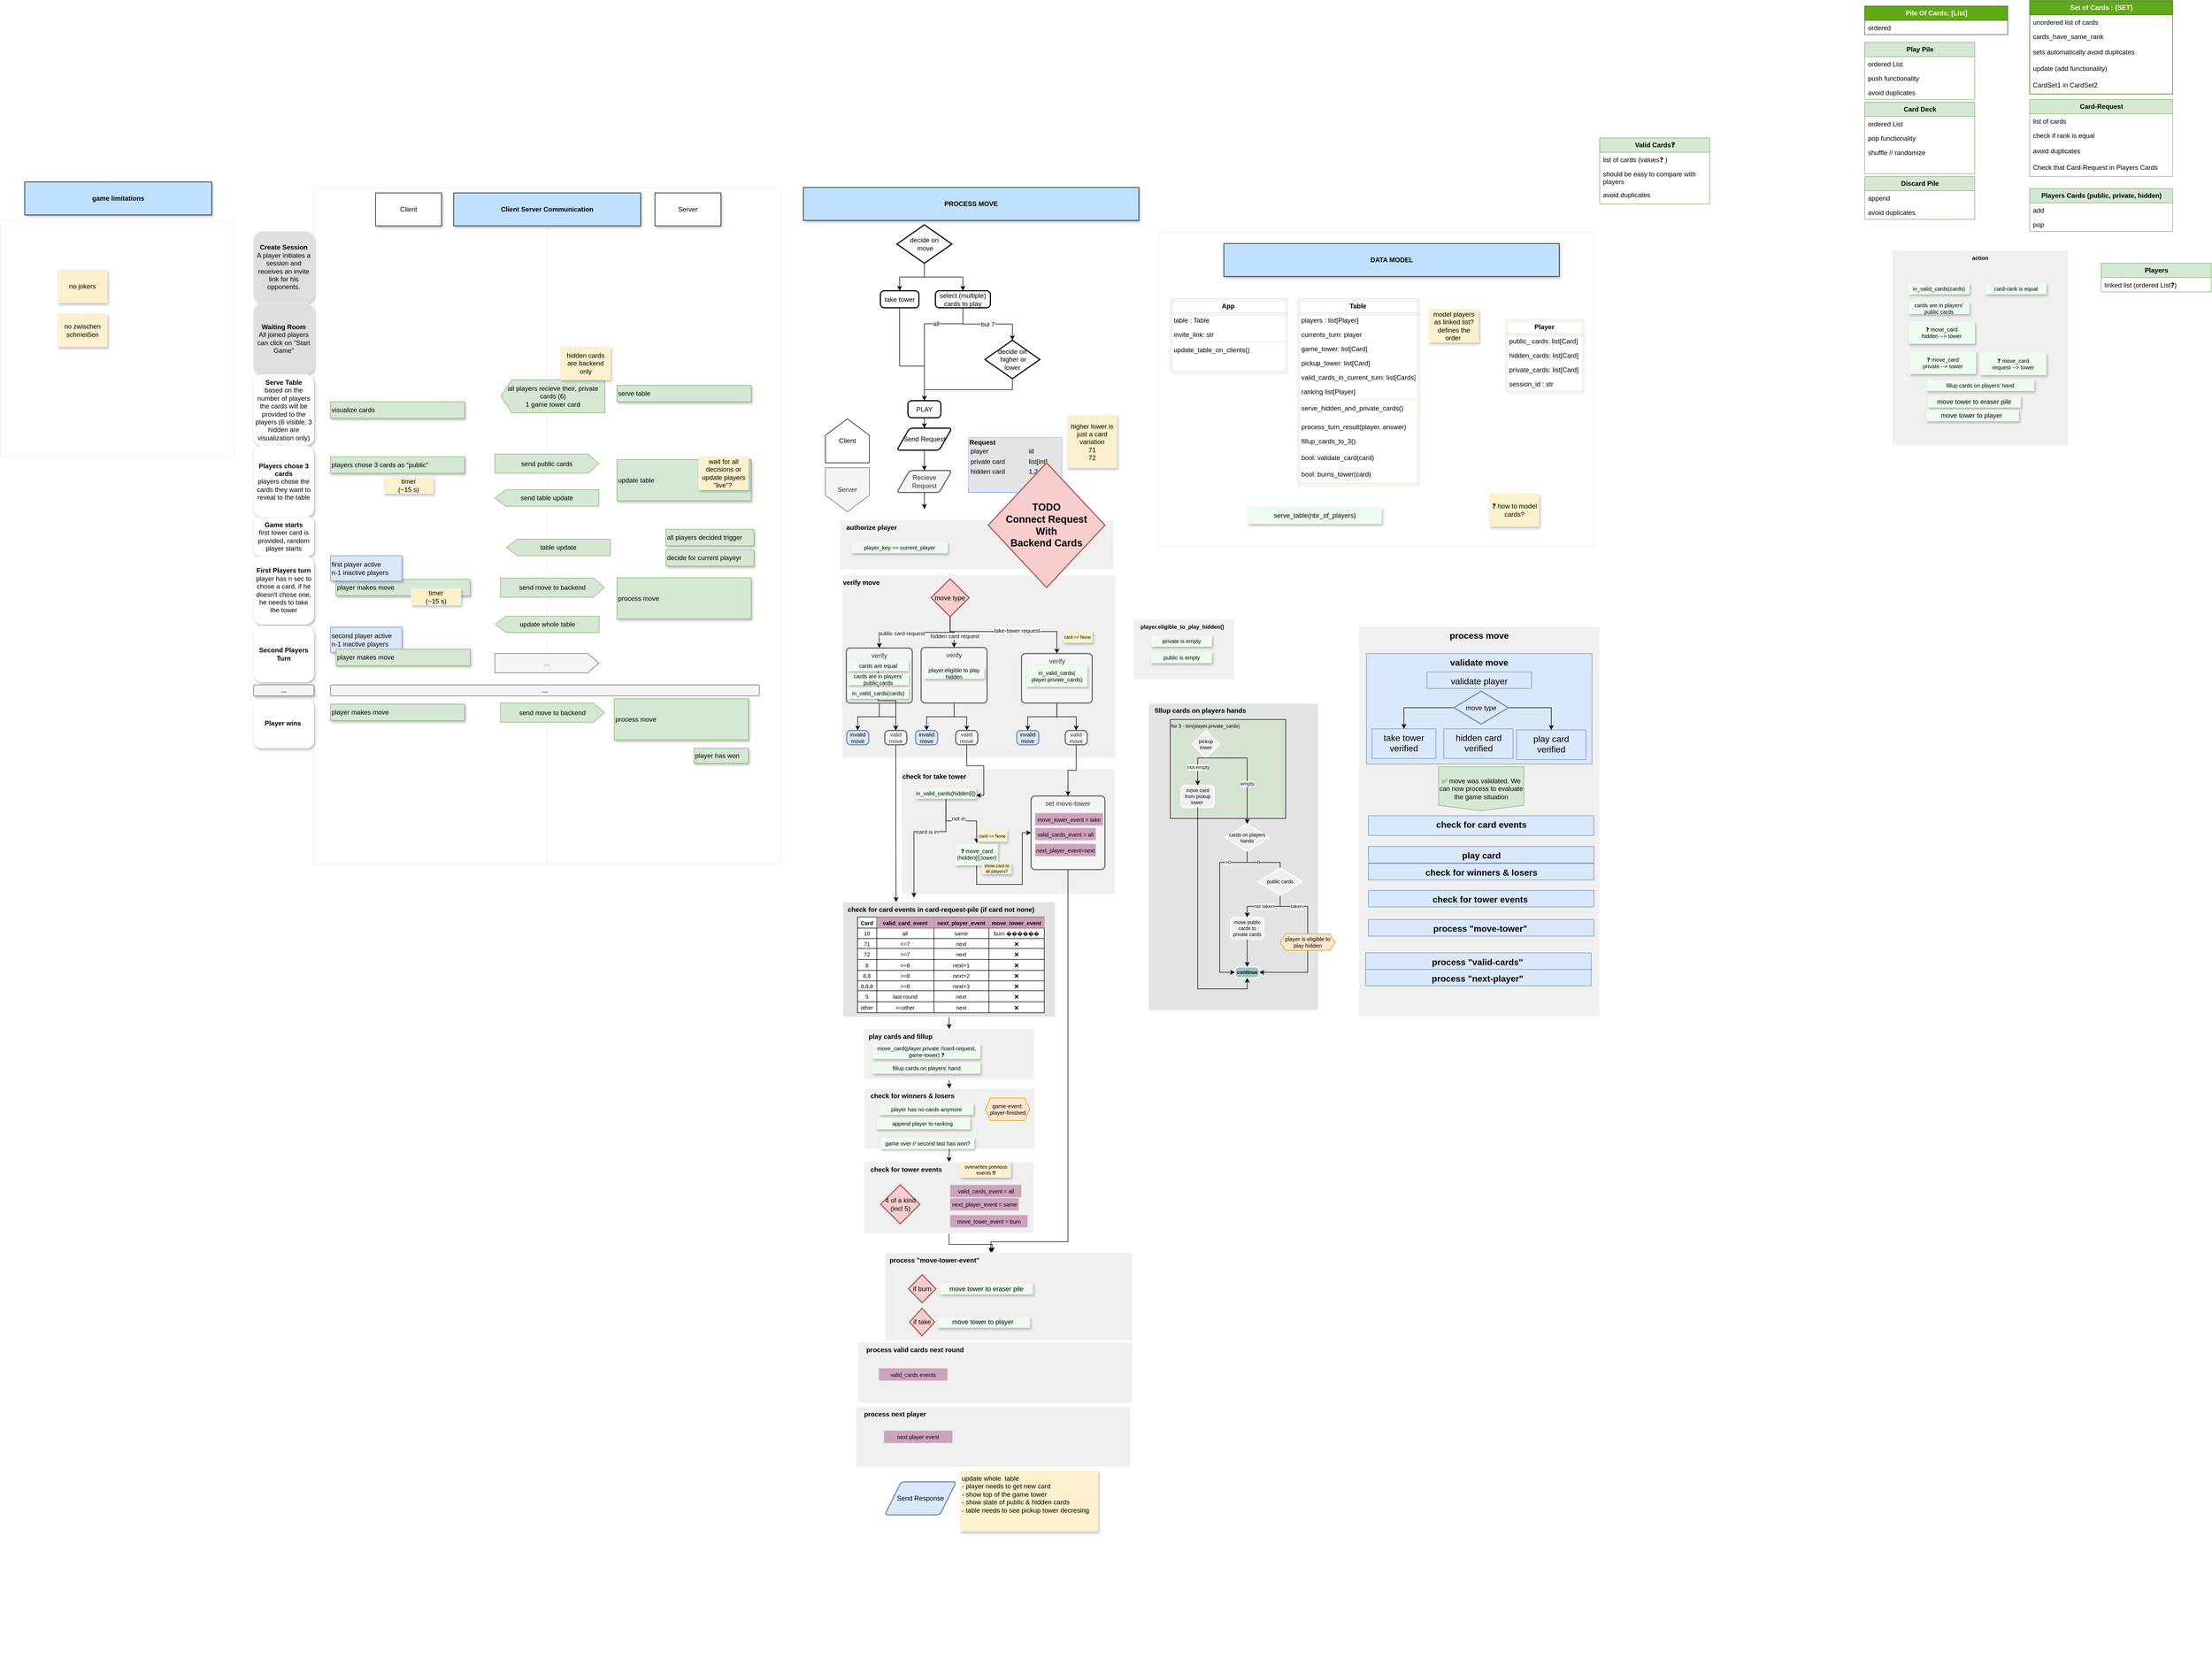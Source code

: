 <mxfile version="20.6.0" type="github">
  <diagram id="747tSipR186_xFjn_NJU" name="Seite-1">
    <mxGraphModel dx="4933" dy="2104" grid="1" gridSize="10" guides="1" tooltips="1" connect="1" arrows="1" fold="1" page="1" pageScale="1" pageWidth="827" pageHeight="1169" math="0" shadow="0">
      <root>
        <mxCell id="0" />
        <mxCell id="1" parent="0" />
        <mxCell id="Z_FNpW_9KaD7Itk-rGGs-143" value="&amp;nbsp; process &quot;move-tower-event&quot;" style="rounded=0;whiteSpace=wrap;html=1;shadow=0;strokeColor=#FFFFFF;fillColor=#F0F0F0;align=left;verticalAlign=top;horizontal=1;fontStyle=1" parent="1" vertex="1">
          <mxGeometry x="-832" y="2018" width="450.5" height="160" as="geometry" />
        </mxCell>
        <mxCell id="h3u1zd87UOqwa6SvkUOy-1" value="check for take tower&amp;nbsp;&lt;br&gt;" style="rounded=0;whiteSpace=wrap;html=1;shadow=0;strokeColor=#FFFFFF;fillColor=#F0F0F0;align=left;verticalAlign=top;horizontal=1;fontStyle=1" parent="1" vertex="1">
          <mxGeometry x="-802" y="1138" width="389" height="228.25" as="geometry" />
        </mxCell>
        <mxCell id="Z_FNpW_9KaD7Itk-rGGs-144" style="edgeStyle=orthogonalEdgeStyle;rounded=0;orthogonalLoop=1;jettySize=auto;html=1;exitX=0.5;exitY=1;exitDx=0;exitDy=0;fontSize=9;fontColor=#FFB570;entryX=0.434;entryY=-0.006;entryDx=0;entryDy=0;entryPerimeter=0;" parent="1" source="iNZNR5k5TyPUSu2izBfB-244" target="Z_FNpW_9KaD7Itk-rGGs-143" edge="1">
          <mxGeometry relative="1" as="geometry" />
        </mxCell>
        <mxCell id="iNZNR5k5TyPUSu2izBfB-244" value="&amp;nbsp; &amp;nbsp;check for tower events&amp;nbsp; &amp;nbsp;&amp;nbsp;" style="rounded=0;whiteSpace=wrap;html=1;shadow=0;strokeColor=#FFFFFF;fillColor=#F0F0F0;align=left;verticalAlign=top;horizontal=1;fontStyle=1" parent="1" vertex="1">
          <mxGeometry x="-870" y="1853" width="309.5" height="130" as="geometry" />
        </mxCell>
        <mxCell id="6CzBr1DHNJ3qHvSv-FBq-77" value="" style="rounded=0;whiteSpace=wrap;html=1;strokeColor=#EDEDED;" parent="1" vertex="1">
          <mxGeometry x="-2440" y="140" width="424" height="430" as="geometry" />
        </mxCell>
        <mxCell id="lev778u5M4s6t06eNCrS-16" value="" style="rounded=0;whiteSpace=wrap;html=1;strokeColor=#EDEDED;" parent="1" vertex="1">
          <mxGeometry x="-332.5" y="162" width="790" height="570" as="geometry" />
        </mxCell>
        <mxCell id="lev778u5M4s6t06eNCrS-7" value="" style="rounded=0;whiteSpace=wrap;html=1;strokeColor=#EDEDED;" parent="1" vertex="1">
          <mxGeometry x="-1446" y="80" width="424" height="1230" as="geometry" />
        </mxCell>
        <mxCell id="lev778u5M4s6t06eNCrS-2" value="" style="rounded=0;whiteSpace=wrap;html=1;strokeColor=#EDEDED;container=0;fontStyle=4" parent="1" vertex="1">
          <mxGeometry x="-1870" y="80" width="424" height="1230" as="geometry" />
        </mxCell>
        <mxCell id="lev778u5M4s6t06eNCrS-3" value="Client" style="rounded=0;whiteSpace=wrap;html=1;shadow=1;" parent="1" vertex="1">
          <mxGeometry x="-1758" y="90" width="120" height="60" as="geometry" />
        </mxCell>
        <mxCell id="lev778u5M4s6t06eNCrS-5" value="Server" style="rounded=0;whiteSpace=wrap;html=1;shadow=1;" parent="1" vertex="1">
          <mxGeometry x="-1250" y="90" width="120" height="60" as="geometry" />
        </mxCell>
        <mxCell id="lev778u5M4s6t06eNCrS-8" value="&lt;b&gt;Create Session&lt;/b&gt;&lt;br&gt;A player initiates a session and receives an invite link for his opponents." style="rounded=1;whiteSpace=wrap;html=1;shadow=1;strokeColor=#F2F2F2;fillColor=#DEDEDE;" parent="1" vertex="1">
          <mxGeometry x="-1980" y="160" width="110" height="130" as="geometry" />
        </mxCell>
        <mxCell id="lev778u5M4s6t06eNCrS-9" value="&lt;b&gt;Waiting Room&lt;br&gt;&lt;/b&gt;All joined players can click on &quot;Start Game&quot;" style="rounded=1;whiteSpace=wrap;html=1;shadow=1;strokeColor=#F2F2F2;fillColor=#DEDEDE;" parent="1" vertex="1">
          <mxGeometry x="-1980" y="290" width="110" height="130" as="geometry" />
        </mxCell>
        <mxCell id="lev778u5M4s6t06eNCrS-10" value="&lt;b&gt;Serve Table&lt;/b&gt;&lt;br&gt;based on the number of players the cards will be provided to the players (6 visible, 3 hidden are visualization only)" style="rounded=1;whiteSpace=wrap;html=1;shadow=1;strokeColor=#F2F2F2;" parent="1" vertex="1">
          <mxGeometry x="-1980" y="420" width="110" height="130" as="geometry" />
        </mxCell>
        <mxCell id="lev778u5M4s6t06eNCrS-11" value="&lt;b&gt;Players chose 3 cards&lt;br&gt;&lt;/b&gt;players chose the cards they want to reveal to the table" style="rounded=1;whiteSpace=wrap;html=1;shadow=1;strokeColor=#F2F2F2;" parent="1" vertex="1">
          <mxGeometry x="-1980" y="550" width="110" height="130" as="geometry" />
        </mxCell>
        <mxCell id="lev778u5M4s6t06eNCrS-12" value="&lt;b&gt;Game starts&lt;/b&gt;&lt;br&gt;first tower card is provided, random player starts" style="rounded=1;whiteSpace=wrap;html=1;shadow=1;strokeColor=#F2F2F2;" parent="1" vertex="1">
          <mxGeometry x="-1980" y="680" width="110" height="70" as="geometry" />
        </mxCell>
        <mxCell id="lev778u5M4s6t06eNCrS-13" value="&lt;b&gt;First Players turn&lt;/b&gt;&lt;br&gt;player has n sec to chose a card, if he doesn&#39;t chose one, he needs to take the tower" style="rounded=1;whiteSpace=wrap;html=1;shadow=1;strokeColor=#F2F2F2;" parent="1" vertex="1">
          <mxGeometry x="-1980" y="750" width="110" height="125" as="geometry" />
        </mxCell>
        <mxCell id="lev778u5M4s6t06eNCrS-14" value="serve table" style="rounded=0;whiteSpace=wrap;html=1;shadow=1;strokeColor=#82b366;fillColor=#d5e8d4;align=left;" parent="1" vertex="1">
          <mxGeometry x="-1319" y="440" width="244" height="30" as="geometry" />
        </mxCell>
        <mxCell id="lev778u5M4s6t06eNCrS-28" value="Table" style="swimlane;fontStyle=1;childLayout=stackLayout;horizontal=1;startSize=26;fillColor=none;horizontalStack=0;resizeParent=1;resizeParentMax=0;resizeLast=0;collapsible=1;marginBottom=0;shadow=1;strokeColor=#D8F2D0;direction=east;" parent="1" vertex="1">
          <mxGeometry x="-80.5" y="282" width="218" height="336" as="geometry">
            <mxRectangle x="950" y="230" width="70" height="30" as="alternateBounds" />
          </mxGeometry>
        </mxCell>
        <mxCell id="lev778u5M4s6t06eNCrS-29" value="players : list[Player]" style="text;strokeColor=none;fillColor=none;align=left;verticalAlign=top;spacingLeft=4;spacingRight=4;overflow=hidden;rotatable=0;points=[[0,0.5],[1,0.5]];portConstraint=eastwest;shadow=1;" parent="lev778u5M4s6t06eNCrS-28" vertex="1">
          <mxGeometry y="26" width="218" height="26" as="geometry" />
        </mxCell>
        <mxCell id="lev778u5M4s6t06eNCrS-39" value="currents_turn: player&#xa;" style="text;strokeColor=none;fillColor=none;align=left;verticalAlign=top;spacingLeft=4;spacingRight=4;overflow=hidden;rotatable=0;points=[[0,0.5],[1,0.5]];portConstraint=eastwest;shadow=1;fontStyle=0" parent="lev778u5M4s6t06eNCrS-28" vertex="1">
          <mxGeometry y="52" width="218" height="26" as="geometry" />
        </mxCell>
        <mxCell id="lev778u5M4s6t06eNCrS-40" value="game_tower: list[Card]" style="text;strokeColor=none;fillColor=none;align=left;verticalAlign=top;spacingLeft=4;spacingRight=4;overflow=hidden;rotatable=0;points=[[0,0.5],[1,0.5]];portConstraint=eastwest;shadow=1;fontStyle=0" parent="lev778u5M4s6t06eNCrS-28" vertex="1">
          <mxGeometry y="78" width="218" height="26" as="geometry" />
        </mxCell>
        <mxCell id="lev778u5M4s6t06eNCrS-41" value="pickup_tower: list[Card]" style="text;strokeColor=none;fillColor=none;align=left;verticalAlign=top;spacingLeft=4;spacingRight=4;overflow=hidden;rotatable=0;points=[[0,0.5],[1,0.5]];portConstraint=eastwest;shadow=1;fontStyle=0" parent="lev778u5M4s6t06eNCrS-28" vertex="1">
          <mxGeometry y="104" width="218" height="26" as="geometry" />
        </mxCell>
        <mxCell id="lev778u5M4s6t06eNCrS-97" value="valid_cards_in_current_turn: list[Cards]" style="text;strokeColor=none;fillColor=none;align=left;verticalAlign=top;spacingLeft=4;spacingRight=4;overflow=hidden;rotatable=0;points=[[0,0.5],[1,0.5]];portConstraint=eastwest;shadow=1;fontStyle=0" parent="lev778u5M4s6t06eNCrS-28" vertex="1">
          <mxGeometry y="130" width="218" height="26" as="geometry" />
        </mxCell>
        <mxCell id="iNZNR5k5TyPUSu2izBfB-241" value="ranking list[Player]" style="text;strokeColor=none;fillColor=none;align=left;verticalAlign=top;spacingLeft=4;spacingRight=4;overflow=hidden;rotatable=0;points=[[0,0.5],[1,0.5]];portConstraint=eastwest;shadow=1;fontStyle=0" parent="lev778u5M4s6t06eNCrS-28" vertex="1">
          <mxGeometry y="156" width="218" height="26" as="geometry" />
        </mxCell>
        <mxCell id="lev778u5M4s6t06eNCrS-59" style="text;strokeColor=#FFFFFF;fillColor=#F0F0F0;align=left;verticalAlign=top;spacingLeft=4;spacingRight=4;overflow=hidden;rotatable=0;points=[[0,0.5],[1,0.5]];portConstraint=eastwest;shadow=0;fontStyle=0" parent="lev778u5M4s6t06eNCrS-28" vertex="1">
          <mxGeometry y="182" width="218" height="4" as="geometry" />
        </mxCell>
        <mxCell id="lev778u5M4s6t06eNCrS-43" value="serve_hidden_and_private_cards()&#xa;" style="text;strokeColor=none;fillColor=none;align=left;verticalAlign=top;spacingLeft=4;spacingRight=4;overflow=hidden;rotatable=0;points=[[0,0.5],[1,0.5]];portConstraint=eastwest;shadow=1;fontStyle=0" parent="lev778u5M4s6t06eNCrS-28" vertex="1">
          <mxGeometry y="186" width="218" height="34" as="geometry" />
        </mxCell>
        <mxCell id="lev778u5M4s6t06eNCrS-45" value="process_turn_result(player, answer) " style="text;strokeColor=none;fillColor=none;align=left;verticalAlign=top;spacingLeft=4;spacingRight=4;overflow=hidden;rotatable=0;points=[[0,0.5],[1,0.5]];portConstraint=eastwest;shadow=1;fontStyle=0" parent="lev778u5M4s6t06eNCrS-28" vertex="1">
          <mxGeometry y="220" width="218" height="26" as="geometry" />
        </mxCell>
        <mxCell id="lev778u5M4s6t06eNCrS-44" value="fillup_cards_to_3()" style="text;strokeColor=none;fillColor=none;align=left;verticalAlign=top;spacingLeft=4;spacingRight=4;overflow=hidden;rotatable=0;points=[[0,0.5],[1,0.5]];portConstraint=eastwest;shadow=1;fontStyle=0" parent="lev778u5M4s6t06eNCrS-28" vertex="1">
          <mxGeometry y="246" width="218" height="30" as="geometry" />
        </mxCell>
        <mxCell id="lev778u5M4s6t06eNCrS-98" value="bool: validate_card(card)" style="text;strokeColor=none;fillColor=none;align=left;verticalAlign=top;spacingLeft=4;spacingRight=4;overflow=hidden;rotatable=0;points=[[0,0.5],[1,0.5]];portConstraint=eastwest;shadow=1;fontStyle=0" parent="lev778u5M4s6t06eNCrS-28" vertex="1">
          <mxGeometry y="276" width="218" height="30" as="geometry" />
        </mxCell>
        <mxCell id="lev778u5M4s6t06eNCrS-119" value="bool: burns_tower(card)" style="text;strokeColor=none;fillColor=none;align=left;verticalAlign=top;spacingLeft=4;spacingRight=4;overflow=hidden;rotatable=0;points=[[0,0.5],[1,0.5]];portConstraint=eastwest;shadow=1;fontStyle=0" parent="lev778u5M4s6t06eNCrS-28" vertex="1">
          <mxGeometry y="306" width="218" height="30" as="geometry" />
        </mxCell>
        <mxCell id="lev778u5M4s6t06eNCrS-33" value="Player" style="swimlane;fontStyle=1;childLayout=stackLayout;horizontal=1;startSize=26;fillColor=none;horizontalStack=0;resizeParent=1;resizeParentMax=0;resizeLast=0;collapsible=1;marginBottom=0;shadow=1;strokeColor=#D8F2D0;" parent="1" vertex="1">
          <mxGeometry x="297.5" y="320" width="140" height="130" as="geometry" />
        </mxCell>
        <mxCell id="lev778u5M4s6t06eNCrS-34" value="public_ cards: list[Card]" style="text;strokeColor=none;fillColor=none;align=left;verticalAlign=top;spacingLeft=4;spacingRight=4;overflow=hidden;rotatable=0;points=[[0,0.5],[1,0.5]];portConstraint=eastwest;shadow=1;" parent="lev778u5M4s6t06eNCrS-33" vertex="1">
          <mxGeometry y="26" width="140" height="26" as="geometry" />
        </mxCell>
        <mxCell id="lev778u5M4s6t06eNCrS-47" value="hidden_cards: list[Card]" style="text;strokeColor=none;fillColor=none;align=left;verticalAlign=top;spacingLeft=4;spacingRight=4;overflow=hidden;rotatable=0;points=[[0,0.5],[1,0.5]];portConstraint=eastwest;shadow=1;" parent="lev778u5M4s6t06eNCrS-33" vertex="1">
          <mxGeometry y="52" width="140" height="26" as="geometry" />
        </mxCell>
        <mxCell id="lev778u5M4s6t06eNCrS-48" value="private_cards: list[Card]" style="text;strokeColor=none;fillColor=none;align=left;verticalAlign=top;spacingLeft=4;spacingRight=4;overflow=hidden;rotatable=0;points=[[0,0.5],[1,0.5]];portConstraint=eastwest;shadow=1;" parent="lev778u5M4s6t06eNCrS-33" vertex="1">
          <mxGeometry y="78" width="140" height="26" as="geometry" />
        </mxCell>
        <mxCell id="lev778u5M4s6t06eNCrS-58" value="session_id : str&#xa;" style="text;strokeColor=none;fillColor=none;align=left;verticalAlign=top;spacingLeft=4;spacingRight=4;overflow=hidden;rotatable=0;points=[[0,0.5],[1,0.5]];portConstraint=eastwest;shadow=1;" parent="lev778u5M4s6t06eNCrS-33" vertex="1">
          <mxGeometry y="104" width="140" height="26" as="geometry" />
        </mxCell>
        <mxCell id="lev778u5M4s6t06eNCrS-42" value="❓ how to model cards?" style="rounded=0;whiteSpace=wrap;html=1;shadow=1;strokeColor=#F2F2F2;fillColor=#FCF1CC;" parent="1" vertex="1">
          <mxGeometry x="267.5" y="637" width="90" height="60" as="geometry" />
        </mxCell>
        <mxCell id="lev778u5M4s6t06eNCrS-46" value="serve_table(nbr_of_players)" style="rounded=0;whiteSpace=wrap;html=1;shadow=1;strokeColor=#F2F2F2;fillColor=#EDFCEE;" parent="1" vertex="1">
          <mxGeometry x="-172.5" y="662" width="244" height="30" as="geometry" />
        </mxCell>
        <mxCell id="lev778u5M4s6t06eNCrS-49" value="App" style="swimlane;fontStyle=1;childLayout=stackLayout;horizontal=1;startSize=26;fillColor=none;horizontalStack=0;resizeParent=1;resizeParentMax=0;resizeLast=0;collapsible=1;marginBottom=0;shadow=1;strokeColor=#D8F2D0;direction=east;" parent="1" vertex="1">
          <mxGeometry x="-312.5" y="282" width="210" height="132" as="geometry">
            <mxRectangle x="950" y="230" width="70" height="30" as="alternateBounds" />
          </mxGeometry>
        </mxCell>
        <mxCell id="lev778u5M4s6t06eNCrS-60" value="table : Table " style="text;strokeColor=none;fillColor=none;align=left;verticalAlign=top;spacingLeft=4;spacingRight=4;overflow=hidden;rotatable=0;points=[[0,0.5],[1,0.5]];portConstraint=eastwest;shadow=1;fontStyle=0" parent="lev778u5M4s6t06eNCrS-49" vertex="1">
          <mxGeometry y="26" width="210" height="26" as="geometry" />
        </mxCell>
        <mxCell id="lev778u5M4s6t06eNCrS-63" value="invite_link: str" style="text;strokeColor=none;fillColor=none;align=left;verticalAlign=top;spacingLeft=4;spacingRight=4;overflow=hidden;rotatable=0;points=[[0,0.5],[1,0.5]];portConstraint=eastwest;shadow=1;fontStyle=0" parent="lev778u5M4s6t06eNCrS-49" vertex="1">
          <mxGeometry y="52" width="210" height="26" as="geometry" />
        </mxCell>
        <mxCell id="lev778u5M4s6t06eNCrS-62" style="text;strokeColor=none;fillColor=#F0F0F0;align=left;verticalAlign=top;spacingLeft=4;spacingRight=4;overflow=hidden;rotatable=0;points=[[0,0.5],[1,0.5]];portConstraint=eastwest;shadow=0;fontStyle=0" parent="lev778u5M4s6t06eNCrS-49" vertex="1">
          <mxGeometry y="78" width="210" height="2" as="geometry" />
        </mxCell>
        <mxCell id="lev778u5M4s6t06eNCrS-53" value="update_table_on_clients()" style="text;strokeColor=none;fillColor=none;align=left;verticalAlign=top;spacingLeft=4;spacingRight=4;overflow=hidden;rotatable=0;points=[[0,0.5],[1,0.5]];portConstraint=eastwest;shadow=1;fontStyle=0" parent="lev778u5M4s6t06eNCrS-49" vertex="1">
          <mxGeometry y="80" width="210" height="26" as="geometry" />
        </mxCell>
        <mxCell id="lev778u5M4s6t06eNCrS-61" style="text;strokeColor=none;fillColor=none;align=left;verticalAlign=top;spacingLeft=4;spacingRight=4;overflow=hidden;rotatable=0;points=[[0,0.5],[1,0.5]];portConstraint=eastwest;shadow=1;fontStyle=0" parent="lev778u5M4s6t06eNCrS-49" vertex="1">
          <mxGeometry y="106" width="210" height="26" as="geometry" />
        </mxCell>
        <mxCell id="lev778u5M4s6t06eNCrS-73" style="edgeStyle=orthogonalEdgeStyle;rounded=0;orthogonalLoop=1;jettySize=auto;html=1;exitX=0.5;exitY=1;exitDx=0;exitDy=0;entryX=0.5;entryY=0;entryDx=0;entryDy=0;entryPerimeter=0;" parent="1" source="lev778u5M4s6t06eNCrS-65" edge="1">
          <mxGeometry relative="1" as="geometry">
            <mxPoint x="-760" y="665" as="targetPoint" />
          </mxGeometry>
        </mxCell>
        <mxCell id="lev778u5M4s6t06eNCrS-65" value="Recieve &lt;br&gt;Request" style="shape=parallelogram;html=1;strokeWidth=2;perimeter=parallelogramPerimeter;whiteSpace=wrap;rounded=1;arcSize=12;size=0.23;shadow=0;strokeColor=#666666;fillColor=#f5f5f5;fontColor=#333333;" parent="1" vertex="1">
          <mxGeometry x="-810" y="595" width="100" height="40" as="geometry" />
        </mxCell>
        <mxCell id="6CzBr1DHNJ3qHvSv-FBq-3" value="model players as linked list? defines the order&amp;nbsp;" style="rounded=0;whiteSpace=wrap;html=1;shadow=1;strokeColor=#F2F2F2;fillColor=#FCF1CC;" parent="1" vertex="1">
          <mxGeometry x="157.5" y="302" width="90" height="60" as="geometry" />
        </mxCell>
        <mxCell id="6CzBr1DHNJ3qHvSv-FBq-5" value="Client Server Communication" style="rounded=0;whiteSpace=wrap;html=1;shadow=1;fontStyle=1;fillColor=#BFE1FF;" parent="1" vertex="1">
          <mxGeometry x="-1616" y="90" width="340" height="60" as="geometry" />
        </mxCell>
        <mxCell id="6CzBr1DHNJ3qHvSv-FBq-11" value="" style="edgeStyle=orthogonalEdgeStyle;rounded=0;orthogonalLoop=1;jettySize=auto;html=1;endArrow=none;" parent="1" source="lev778u5M4s6t06eNCrS-65" edge="1">
          <mxGeometry relative="1" as="geometry">
            <mxPoint x="-760" y="635" as="sourcePoint" />
            <mxPoint x="-760.0" y="665" as="targetPoint" />
          </mxGeometry>
        </mxCell>
        <mxCell id="6CzBr1DHNJ3qHvSv-FBq-48" value="&lt;div style=&quot;box-sizing:border-box;width:100%;background:#e4e4e4;padding:2px;&quot;&gt;&lt;b&gt;Request&lt;/b&gt;&lt;table style=&quot;background-color: initial; font-size: 1em; width: 100%;&quot; cellpadding=&quot;2&quot; cellspacing=&quot;0&quot;&gt;&lt;tbody&gt;&lt;tr&gt;&lt;td&gt;player&lt;br&gt;&lt;/td&gt;&lt;td&gt;id&lt;br&gt;&lt;/td&gt;&lt;/tr&gt;&lt;tr&gt;&lt;td&gt;private card&lt;/td&gt;&lt;td&gt;list[int]&lt;/td&gt;&lt;/tr&gt;&lt;tr&gt;&lt;td&gt;hidden card&lt;/td&gt;&lt;td&gt;1,2,3&lt;/td&gt;&lt;/tr&gt;&lt;tr&gt;&lt;td&gt;&lt;br&gt;&lt;/td&gt;&lt;td&gt;&lt;/td&gt;&lt;/tr&gt;&lt;/tbody&gt;&lt;/table&gt;&lt;/div&gt;" style="verticalAlign=top;align=left;overflow=fill;html=1;fillColor=#dae8fc;strokeColor=#6c8ebf;" parent="1" vertex="1">
          <mxGeometry x="-680" y="535" width="170" height="100" as="geometry" />
        </mxCell>
        <mxCell id="6CzBr1DHNJ3qHvSv-FBq-76" value="no jokers" style="rounded=0;whiteSpace=wrap;html=1;shadow=1;strokeColor=#F2F2F2;fillColor=#FCF1CC;" parent="1" vertex="1">
          <mxGeometry x="-2336" y="230" width="90" height="60" as="geometry" />
        </mxCell>
        <mxCell id="6CzBr1DHNJ3qHvSv-FBq-78" value="game limitations" style="rounded=0;whiteSpace=wrap;html=1;shadow=1;fontStyle=1;fillColor=#BFE1FF;" parent="1" vertex="1">
          <mxGeometry x="-2396" y="70" width="340" height="60" as="geometry" />
        </mxCell>
        <mxCell id="6CzBr1DHNJ3qHvSv-FBq-79" value="no zwischen&lt;br&gt;schmeißen&lt;br&gt;" style="rounded=0;whiteSpace=wrap;html=1;shadow=1;strokeColor=#F2F2F2;fillColor=#FCF1CC;" parent="1" vertex="1">
          <mxGeometry x="-2336" y="310" width="90" height="60" as="geometry" />
        </mxCell>
        <mxCell id="H4VwZtkuwWAuPplI6NEU-14" style="edgeStyle=orthogonalEdgeStyle;rounded=0;orthogonalLoop=1;jettySize=auto;html=1;exitX=0.5;exitY=1;exitDx=0;exitDy=0;" parent="1" source="H4VwZtkuwWAuPplI6NEU-4" target="lev778u5M4s6t06eNCrS-65" edge="1">
          <mxGeometry relative="1" as="geometry" />
        </mxCell>
        <mxCell id="H4VwZtkuwWAuPplI6NEU-4" value="Send Request" style="shape=parallelogram;html=1;strokeWidth=2;perimeter=parallelogramPerimeter;whiteSpace=wrap;rounded=1;arcSize=12;size=0.23;shadow=0;" parent="1" vertex="1">
          <mxGeometry x="-810" y="518" width="100" height="40" as="geometry" />
        </mxCell>
        <mxCell id="H4VwZtkuwWAuPplI6NEU-9" style="edgeStyle=orthogonalEdgeStyle;rounded=0;orthogonalLoop=1;jettySize=auto;html=1;exitX=0.5;exitY=1;exitDx=0;exitDy=0;exitPerimeter=0;" parent="1" source="H4VwZtkuwWAuPplI6NEU-5" target="H4VwZtkuwWAuPplI6NEU-6" edge="1">
          <mxGeometry relative="1" as="geometry" />
        </mxCell>
        <mxCell id="H4VwZtkuwWAuPplI6NEU-10" style="edgeStyle=orthogonalEdgeStyle;rounded=0;orthogonalLoop=1;jettySize=auto;html=1;exitX=0.5;exitY=1;exitDx=0;exitDy=0;exitPerimeter=0;entryX=0.5;entryY=0;entryDx=0;entryDy=0;" parent="1" source="H4VwZtkuwWAuPplI6NEU-5" target="H4VwZtkuwWAuPplI6NEU-7" edge="1">
          <mxGeometry relative="1" as="geometry" />
        </mxCell>
        <mxCell id="H4VwZtkuwWAuPplI6NEU-5" value="decide on&lt;br&gt;&amp;nbsp;move" style="strokeWidth=2;html=1;shape=mxgraph.flowchart.decision;whiteSpace=wrap;shadow=0;" parent="1" vertex="1">
          <mxGeometry x="-810" y="148" width="100" height="70" as="geometry" />
        </mxCell>
        <mxCell id="H4VwZtkuwWAuPplI6NEU-11" style="edgeStyle=orthogonalEdgeStyle;rounded=0;orthogonalLoop=1;jettySize=auto;html=1;exitX=0.5;exitY=1;exitDx=0;exitDy=0;entryX=0.5;entryY=0;entryDx=0;entryDy=0;" parent="1" source="H4VwZtkuwWAuPplI6NEU-6" target="H4VwZtkuwWAuPplI6NEU-8" edge="1">
          <mxGeometry relative="1" as="geometry">
            <mxPoint x="-760" y="441" as="targetPoint" />
            <Array as="points">
              <mxPoint x="-805" y="405" />
              <mxPoint x="-760" y="405" />
            </Array>
          </mxGeometry>
        </mxCell>
        <mxCell id="H4VwZtkuwWAuPplI6NEU-6" value="take tower" style="rounded=1;whiteSpace=wrap;html=1;absoluteArcSize=1;arcSize=14;strokeWidth=2;shadow=0;" parent="1" vertex="1">
          <mxGeometry x="-840" y="268" width="70" height="31" as="geometry" />
        </mxCell>
        <mxCell id="H4VwZtkuwWAuPplI6NEU-12" value="all" style="edgeStyle=orthogonalEdgeStyle;rounded=0;orthogonalLoop=1;jettySize=auto;html=1;exitX=0.5;exitY=1;exitDx=0;exitDy=0;entryX=0.5;entryY=0;entryDx=0;entryDy=0;" parent="1" source="H4VwZtkuwWAuPplI6NEU-7" target="H4VwZtkuwWAuPplI6NEU-8" edge="1">
          <mxGeometry x="-0.349" relative="1" as="geometry">
            <mxPoint x="-760" y="441" as="targetPoint" />
            <Array as="points">
              <mxPoint x="-690" y="328" />
              <mxPoint x="-760" y="328" />
            </Array>
            <mxPoint as="offset" />
          </mxGeometry>
        </mxCell>
        <mxCell id="iNZNR5k5TyPUSu2izBfB-69" value="but 7" style="edgeStyle=orthogonalEdgeStyle;rounded=0;orthogonalLoop=1;jettySize=auto;html=1;exitX=0.5;exitY=1;exitDx=0;exitDy=0;" parent="1" source="H4VwZtkuwWAuPplI6NEU-7" target="iNZNR5k5TyPUSu2izBfB-70" edge="1">
          <mxGeometry relative="1" as="geometry">
            <mxPoint x="-600" y="357" as="targetPoint" />
          </mxGeometry>
        </mxCell>
        <mxCell id="H4VwZtkuwWAuPplI6NEU-7" value="select (multiple) cards to play" style="rounded=1;whiteSpace=wrap;html=1;absoluteArcSize=1;arcSize=14;strokeWidth=2;shadow=0;" parent="1" vertex="1">
          <mxGeometry x="-740" y="268" width="100" height="31" as="geometry" />
        </mxCell>
        <mxCell id="H4VwZtkuwWAuPplI6NEU-13" style="edgeStyle=orthogonalEdgeStyle;rounded=0;orthogonalLoop=1;jettySize=auto;html=1;exitX=0.5;exitY=1;exitDx=0;exitDy=0;entryX=0.5;entryY=0;entryDx=0;entryDy=0;" parent="1" source="H4VwZtkuwWAuPplI6NEU-8" target="H4VwZtkuwWAuPplI6NEU-4" edge="1">
          <mxGeometry relative="1" as="geometry" />
        </mxCell>
        <mxCell id="H4VwZtkuwWAuPplI6NEU-8" value="PLAY" style="rounded=1;whiteSpace=wrap;html=1;absoluteArcSize=1;arcSize=14;strokeWidth=2;shadow=0;" parent="1" vertex="1">
          <mxGeometry x="-790" y="468" width="60" height="31" as="geometry" />
        </mxCell>
        <mxCell id="H4VwZtkuwWAuPplI6NEU-15" value="Server" style="shape=offPageConnector;whiteSpace=wrap;html=1;fillColor=#f5f5f5;fontColor=#333333;strokeColor=#666666;" parent="1" vertex="1">
          <mxGeometry x="-940" y="590" width="80" height="80" as="geometry" />
        </mxCell>
        <mxCell id="H4VwZtkuwWAuPplI6NEU-16" value="Client" style="shape=offPageConnector;whiteSpace=wrap;html=1;direction=west;" parent="1" vertex="1">
          <mxGeometry x="-940" y="501" width="80" height="80" as="geometry" />
        </mxCell>
        <mxCell id="iNZNR5k5TyPUSu2izBfB-71" style="edgeStyle=orthogonalEdgeStyle;rounded=0;orthogonalLoop=1;jettySize=auto;html=1;exitX=0.5;exitY=1;exitDx=0;exitDy=0;exitPerimeter=0;" parent="1" source="iNZNR5k5TyPUSu2izBfB-70" target="H4VwZtkuwWAuPplI6NEU-8" edge="1">
          <mxGeometry relative="1" as="geometry" />
        </mxCell>
        <mxCell id="iNZNR5k5TyPUSu2izBfB-70" value="decide on&lt;br&gt;&amp;nbsp;higher or &lt;br&gt;lower" style="strokeWidth=2;html=1;shape=mxgraph.flowchart.decision;whiteSpace=wrap;shadow=0;" parent="1" vertex="1">
          <mxGeometry x="-650" y="358" width="100" height="70" as="geometry" />
        </mxCell>
        <mxCell id="iNZNR5k5TyPUSu2izBfB-75" value="Send Response" style="shape=parallelogram;html=1;strokeWidth=2;perimeter=parallelogramPerimeter;whiteSpace=wrap;rounded=1;arcSize=12;size=0.23;shadow=0;strokeColor=#6c8ebf;fillColor=#dae8fc;" parent="1" vertex="1">
          <mxGeometry x="-832" y="2435" width="130" height="60" as="geometry" />
        </mxCell>
        <mxCell id="iNZNR5k5TyPUSu2izBfB-76" value="all players recieve their, private cards (6)&lt;br&gt;1 game tower card" style="shape=offPageConnector;whiteSpace=wrap;html=1;direction=south;size=0.106;fillColor=#d5e8d4;strokeColor=#82b366;" parent="1" vertex="1">
          <mxGeometry x="-1530" y="430" width="189" height="60" as="geometry" />
        </mxCell>
        <mxCell id="iNZNR5k5TyPUSu2izBfB-79" value="visualize cards" style="rounded=0;whiteSpace=wrap;html=1;shadow=1;strokeColor=#82b366;fillColor=#d5e8d4;align=left;" parent="1" vertex="1">
          <mxGeometry x="-1840" y="470" width="244" height="30" as="geometry" />
        </mxCell>
        <mxCell id="iNZNR5k5TyPUSu2izBfB-80" value="players chose 3 cards as &quot;public&quot;" style="rounded=0;whiteSpace=wrap;html=1;shadow=1;strokeColor=#82b366;fillColor=#d5e8d4;align=left;" parent="1" vertex="1">
          <mxGeometry x="-1840" y="570" width="244" height="30" as="geometry" />
        </mxCell>
        <mxCell id="iNZNR5k5TyPUSu2izBfB-81" value="send public cards" style="shape=offPageConnector;whiteSpace=wrap;html=1;direction=north;size=0.106;fillColor=#d5e8d4;strokeColor=#82b366;" parent="1" vertex="1">
          <mxGeometry x="-1541" y="565" width="189" height="35" as="geometry" />
        </mxCell>
        <mxCell id="iNZNR5k5TyPUSu2izBfB-82" value="update table" style="rounded=0;whiteSpace=wrap;html=1;shadow=1;strokeColor=#82b366;fillColor=#d5e8d4;align=left;" parent="1" vertex="1">
          <mxGeometry x="-1319" y="575" width="244" height="75" as="geometry" />
        </mxCell>
        <mxCell id="iNZNR5k5TyPUSu2izBfB-84" value="send table update" style="shape=offPageConnector;whiteSpace=wrap;html=1;direction=south;size=0.106;fillColor=#d5e8d4;strokeColor=#82b366;" parent="1" vertex="1">
          <mxGeometry x="-1541" y="630" width="189" height="30" as="geometry" />
        </mxCell>
        <mxCell id="iNZNR5k5TyPUSu2izBfB-87" value="wait for all decisions or update players &quot;live&quot;?&amp;nbsp;" style="rounded=0;whiteSpace=wrap;html=1;shadow=1;strokeColor=#F2F2F2;fillColor=#FCF1CC;" parent="1" vertex="1">
          <mxGeometry x="-1170" y="570" width="90" height="60" as="geometry" />
        </mxCell>
        <mxCell id="iNZNR5k5TyPUSu2izBfB-88" value="timer&lt;br&gt;(~15 s)" style="rounded=0;whiteSpace=wrap;html=1;shadow=1;strokeColor=#F2F2F2;fillColor=#FCF1CC;" parent="1" vertex="1">
          <mxGeometry x="-1743" y="607" width="90" height="30" as="geometry" />
        </mxCell>
        <mxCell id="iNZNR5k5TyPUSu2izBfB-89" value="all players decided trigger" style="rounded=0;whiteSpace=wrap;html=1;shadow=1;strokeColor=#82b366;fillColor=#d5e8d4;align=left;" parent="1" vertex="1">
          <mxGeometry x="-1230" y="702" width="160" height="30" as="geometry" />
        </mxCell>
        <mxCell id="iNZNR5k5TyPUSu2izBfB-90" value="table update" style="shape=offPageConnector;whiteSpace=wrap;html=1;direction=south;size=0.106;fillColor=#d5e8d4;strokeColor=#82b366;" parent="1" vertex="1">
          <mxGeometry x="-1520" y="720" width="189" height="30" as="geometry" />
        </mxCell>
        <mxCell id="iNZNR5k5TyPUSu2izBfB-92" value="decide for current playeyr" style="rounded=0;whiteSpace=wrap;html=1;shadow=1;strokeColor=#82b366;fillColor=#d5e8d4;align=left;" parent="1" vertex="1">
          <mxGeometry x="-1230" y="739" width="160" height="30" as="geometry" />
        </mxCell>
        <mxCell id="iNZNR5k5TyPUSu2izBfB-93" value="player makes move" style="rounded=0;whiteSpace=wrap;html=1;shadow=1;strokeColor=#82b366;fillColor=#d5e8d4;align=left;" parent="1" vertex="1">
          <mxGeometry x="-1830" y="793" width="244" height="30" as="geometry" />
        </mxCell>
        <mxCell id="iNZNR5k5TyPUSu2izBfB-95" value="timer&lt;br&gt;(~15 s)" style="rounded=0;whiteSpace=wrap;html=1;shadow=1;strokeColor=#F2F2F2;fillColor=#FCF1CC;" parent="1" vertex="1">
          <mxGeometry x="-1693" y="810" width="90" height="30" as="geometry" />
        </mxCell>
        <mxCell id="iNZNR5k5TyPUSu2izBfB-97" value="send move to backend" style="shape=offPageConnector;whiteSpace=wrap;html=1;direction=north;size=0.106;fillColor=#d5e8d4;strokeColor=#82b366;" parent="1" vertex="1">
          <mxGeometry x="-1531" y="790.5" width="189" height="35" as="geometry" />
        </mxCell>
        <mxCell id="iNZNR5k5TyPUSu2izBfB-98" value="process move" style="rounded=0;whiteSpace=wrap;html=1;shadow=1;strokeColor=#82b366;fillColor=#d5e8d4;align=left;" parent="1" vertex="1">
          <mxGeometry x="-1319" y="790" width="244" height="75" as="geometry" />
        </mxCell>
        <mxCell id="iNZNR5k5TyPUSu2izBfB-99" value="update whole table" style="shape=offPageConnector;whiteSpace=wrap;html=1;direction=south;size=0.106;fillColor=#d5e8d4;strokeColor=#82b366;" parent="1" vertex="1">
          <mxGeometry x="-1540.5" y="860" width="189" height="30" as="geometry" />
        </mxCell>
        <mxCell id="iNZNR5k5TyPUSu2izBfB-106" value="&lt;b&gt;Second Players Turn&lt;/b&gt;" style="rounded=1;whiteSpace=wrap;html=1;shadow=1;strokeColor=#F2F2F2;" parent="1" vertex="1">
          <mxGeometry x="-1980" y="878" width="110" height="102" as="geometry" />
        </mxCell>
        <mxCell id="iNZNR5k5TyPUSu2izBfB-107" value="..." style="shape=offPageConnector;whiteSpace=wrap;html=1;direction=north;size=0.106;fillColor=#f5f5f5;strokeColor=#666666;fontColor=#333333;" parent="1" vertex="1">
          <mxGeometry x="-1541" y="928" width="189" height="35" as="geometry" />
        </mxCell>
        <mxCell id="iNZNR5k5TyPUSu2izBfB-108" value="&lt;b&gt;Player wins&amp;nbsp;&lt;/b&gt;" style="rounded=1;whiteSpace=wrap;html=1;shadow=1;strokeColor=#F2F2F2;" parent="1" vertex="1">
          <mxGeometry x="-1980" y="1010" width="110" height="90" as="geometry" />
        </mxCell>
        <mxCell id="iNZNR5k5TyPUSu2izBfB-110" value="send move to backend" style="shape=offPageConnector;whiteSpace=wrap;html=1;direction=north;size=0.106;fillColor=#d5e8d4;strokeColor=#82b366;" parent="1" vertex="1">
          <mxGeometry x="-1531" y="1018" width="189" height="35" as="geometry" />
        </mxCell>
        <mxCell id="iNZNR5k5TyPUSu2izBfB-111" value="process move" style="rounded=0;whiteSpace=wrap;html=1;shadow=1;strokeColor=#82b366;fillColor=#d5e8d4;align=left;" parent="1" vertex="1">
          <mxGeometry x="-1324" y="1010" width="244" height="75" as="geometry" />
        </mxCell>
        <mxCell id="iNZNR5k5TyPUSu2izBfB-94" value="first player active&lt;br&gt;n-1 inactive players" style="rounded=0;whiteSpace=wrap;html=1;shadow=1;strokeColor=#6c8ebf;fillColor=#dae8fc;align=left;" parent="1" vertex="1">
          <mxGeometry x="-1840" y="750.0" width="130" height="46.047" as="geometry" />
        </mxCell>
        <mxCell id="iNZNR5k5TyPUSu2izBfB-103" value="second player active&lt;br&gt;n-1 inactive players" style="rounded=0;whiteSpace=wrap;html=1;shadow=1;strokeColor=#6c8ebf;fillColor=#dae8fc;align=left;" parent="1" vertex="1">
          <mxGeometry x="-1840" y="880.0" width="130" height="46.047" as="geometry" />
        </mxCell>
        <mxCell id="iNZNR5k5TyPUSu2izBfB-104" value="player makes move" style="rounded=0;whiteSpace=wrap;html=1;shadow=1;strokeColor=#82b366;fillColor=#d5e8d4;align=left;" parent="1" vertex="1">
          <mxGeometry x="-1830" y="920" width="244" height="30" as="geometry" />
        </mxCell>
        <mxCell id="iNZNR5k5TyPUSu2izBfB-109" value="player makes move" style="rounded=0;whiteSpace=wrap;html=1;shadow=1;strokeColor=#82b366;fillColor=#d5e8d4;align=left;" parent="1" vertex="1">
          <mxGeometry x="-1840" y="1020" width="244" height="30" as="geometry" />
        </mxCell>
        <mxCell id="iNZNR5k5TyPUSu2izBfB-112" value="&lt;b&gt;...&lt;/b&gt;" style="rounded=1;whiteSpace=wrap;html=1;shadow=1;strokeColor=#666666;fillColor=#f5f5f5;fontColor=#333333;" parent="1" vertex="1">
          <mxGeometry x="-1980" y="985" width="110" height="20" as="geometry" />
        </mxCell>
        <mxCell id="iNZNR5k5TyPUSu2izBfB-113" value="&lt;b&gt;...&lt;/b&gt;" style="rounded=1;whiteSpace=wrap;html=1;shadow=0;fillColor=#f5f5f5;fontColor=#333333;strokeColor=#666666;" parent="1" vertex="1">
          <mxGeometry x="-1840" y="985" width="780" height="20" as="geometry" />
        </mxCell>
        <mxCell id="iNZNR5k5TyPUSu2izBfB-114" value="player has won" style="rounded=0;whiteSpace=wrap;html=1;shadow=1;strokeColor=#82b366;fillColor=#d5e8d4;align=left;" parent="1" vertex="1">
          <mxGeometry x="-1179" y="1100" width="99" height="27.5" as="geometry" />
        </mxCell>
        <mxCell id="iNZNR5k5TyPUSu2izBfB-115" value="verify move&amp;nbsp; &amp;nbsp;" style="rounded=0;whiteSpace=wrap;html=1;shadow=0;strokeColor=#FFFFFF;fillColor=#F0F0F0;align=left;verticalAlign=top;horizontal=1;fontStyle=1" parent="1" vertex="1">
          <mxGeometry x="-910" y="785" width="498" height="333" as="geometry" />
        </mxCell>
        <mxCell id="iNZNR5k5TyPUSu2izBfB-146" style="edgeStyle=orthogonalEdgeStyle;rounded=0;orthogonalLoop=1;jettySize=auto;html=1;exitX=0.5;exitY=1;exitDx=0;exitDy=0;exitPerimeter=0;fontSize=10;" parent="1" source="iNZNR5k5TyPUSu2izBfB-139" target="iNZNR5k5TyPUSu2izBfB-140" edge="1">
          <mxGeometry relative="1" as="geometry" />
        </mxCell>
        <mxCell id="iNZNR5k5TyPUSu2izBfB-207" value="public card request" style="edgeLabel;html=1;align=center;verticalAlign=middle;resizable=0;points=[];fontSize=10;" parent="iNZNR5k5TyPUSu2izBfB-146" vertex="1" connectable="0">
          <mxGeometry x="0.268" y="1" relative="1" as="geometry">
            <mxPoint as="offset" />
          </mxGeometry>
        </mxCell>
        <mxCell id="iNZNR5k5TyPUSu2izBfB-191" style="edgeStyle=orthogonalEdgeStyle;rounded=0;orthogonalLoop=1;jettySize=auto;html=1;exitX=0.5;exitY=1;exitDx=0;exitDy=0;exitPerimeter=0;fontSize=10;" parent="1" source="iNZNR5k5TyPUSu2izBfB-139" target="iNZNR5k5TyPUSu2izBfB-188" edge="1">
          <mxGeometry relative="1" as="geometry" />
        </mxCell>
        <mxCell id="iNZNR5k5TyPUSu2izBfB-208" value="hidden card request" style="edgeLabel;html=1;align=center;verticalAlign=middle;resizable=0;points=[];fontSize=10;" parent="iNZNR5k5TyPUSu2izBfB-191" vertex="1" connectable="0">
          <mxGeometry x="0.324" y="1" relative="1" as="geometry">
            <mxPoint as="offset" />
          </mxGeometry>
        </mxCell>
        <mxCell id="iNZNR5k5TyPUSu2izBfB-194" style="edgeStyle=orthogonalEdgeStyle;rounded=0;orthogonalLoop=1;jettySize=auto;html=1;exitX=0.5;exitY=1;exitDx=0;exitDy=0;exitPerimeter=0;entryX=0.5;entryY=0;entryDx=0;entryDy=0;fontSize=10;" parent="1" source="iNZNR5k5TyPUSu2izBfB-139" target="iNZNR5k5TyPUSu2izBfB-141" edge="1">
          <mxGeometry relative="1" as="geometry">
            <Array as="points">
              <mxPoint x="-713" y="888" />
              <mxPoint x="-519" y="888" />
            </Array>
          </mxGeometry>
        </mxCell>
        <mxCell id="iNZNR5k5TyPUSu2izBfB-209" value="take-tower request" style="edgeLabel;html=1;align=center;verticalAlign=middle;resizable=0;points=[];fontSize=10;" parent="iNZNR5k5TyPUSu2izBfB-194" vertex="1" connectable="0">
          <mxGeometry x="-0.394" y="2" relative="1" as="geometry">
            <mxPoint x="69" as="offset" />
          </mxGeometry>
        </mxCell>
        <mxCell id="iNZNR5k5TyPUSu2izBfB-139" value="move type" style="strokeWidth=2;html=1;shape=mxgraph.flowchart.decision;whiteSpace=wrap;shadow=0;strokeColor=#b85450;fillColor=#f8cecc;" parent="1" vertex="1">
          <mxGeometry x="-747.75" y="792" width="69" height="69" as="geometry" />
        </mxCell>
        <mxCell id="h3u1zd87UOqwa6SvkUOy-9" style="edgeStyle=orthogonalEdgeStyle;rounded=0;orthogonalLoop=1;jettySize=auto;html=1;exitX=0.5;exitY=1;exitDx=0;exitDy=0;" parent="1" source="iNZNR5k5TyPUSu2izBfB-141" target="h3u1zd87UOqwa6SvkUOy-8" edge="1">
          <mxGeometry relative="1" as="geometry" />
        </mxCell>
        <mxCell id="h3u1zd87UOqwa6SvkUOy-10" style="edgeStyle=orthogonalEdgeStyle;rounded=0;orthogonalLoop=1;jettySize=auto;html=1;exitX=0.5;exitY=1;exitDx=0;exitDy=0;" parent="1" source="iNZNR5k5TyPUSu2izBfB-141" target="h3u1zd87UOqwa6SvkUOy-2" edge="1">
          <mxGeometry relative="1" as="geometry" />
        </mxCell>
        <mxCell id="iNZNR5k5TyPUSu2izBfB-141" value="verify" style="rounded=1;whiteSpace=wrap;html=1;absoluteArcSize=1;arcSize=14;strokeWidth=2;shadow=0;strokeColor=#666666;fillColor=#f5f5f5;fontColor=#333333;verticalAlign=top;" parent="1" vertex="1">
          <mxGeometry x="-583.37" y="928" width="128.5" height="90" as="geometry" />
        </mxCell>
        <mxCell id="H4VwZtkuwWAuPplI6NEU-3" style="edgeStyle=orthogonalEdgeStyle;rounded=0;orthogonalLoop=1;jettySize=auto;html=1;exitX=0.5;exitY=1;exitDx=0;exitDy=0;" parent="1" edge="1">
          <mxGeometry relative="1" as="geometry">
            <mxPoint x="-550" y="2775" as="sourcePoint" />
            <mxPoint x="-550" y="2775" as="targetPoint" />
          </mxGeometry>
        </mxCell>
        <mxCell id="iNZNR5k5TyPUSu2izBfB-74" value="update whole&amp;nbsp; table&lt;br&gt;- player needs to get new card&lt;br&gt;- show top of the game tower&lt;br&gt;- show state of public &amp;amp; hidden cards&lt;br&gt;- table needs to see pickup tower decresing" style="rounded=0;whiteSpace=wrap;html=1;shadow=1;strokeColor=#F2F2F2;fillColor=#FCF1CC;align=left;horizontal=1;verticalAlign=top;" parent="1" vertex="1">
          <mxGeometry x="-694.5" y="2415" width="250" height="110" as="geometry" />
        </mxCell>
        <mxCell id="iNZNR5k5TyPUSu2izBfB-181" value="PROCESS MOVE" style="rounded=0;whiteSpace=wrap;html=1;shadow=1;fontStyle=1;fillColor=#BFE1FF;" parent="1" vertex="1">
          <mxGeometry x="-980" y="80" width="610" height="60" as="geometry" />
        </mxCell>
        <mxCell id="iNZNR5k5TyPUSu2izBfB-205" style="edgeStyle=orthogonalEdgeStyle;rounded=0;orthogonalLoop=1;jettySize=auto;html=1;exitX=0.5;exitY=1;exitDx=0;exitDy=0;fontSize=10;" parent="1" source="iNZNR5k5TyPUSu2izBfB-188" target="iNZNR5k5TyPUSu2izBfB-200" edge="1">
          <mxGeometry relative="1" as="geometry" />
        </mxCell>
        <mxCell id="iNZNR5k5TyPUSu2izBfB-206" style="edgeStyle=orthogonalEdgeStyle;rounded=0;orthogonalLoop=1;jettySize=auto;html=1;exitX=0.5;exitY=1;exitDx=0;exitDy=0;entryX=0.5;entryY=0;entryDx=0;entryDy=0;fontSize=10;" parent="1" source="iNZNR5k5TyPUSu2izBfB-188" target="iNZNR5k5TyPUSu2izBfB-201" edge="1">
          <mxGeometry relative="1" as="geometry" />
        </mxCell>
        <mxCell id="iNZNR5k5TyPUSu2izBfB-188" value="verify" style="rounded=1;whiteSpace=wrap;html=1;absoluteArcSize=1;arcSize=14;strokeWidth=2;shadow=0;strokeColor=#666666;fillColor=#f5f5f5;fontColor=#333333;verticalAlign=top;" parent="1" vertex="1">
          <mxGeometry x="-766" y="917" width="120" height="101" as="geometry" />
        </mxCell>
        <mxCell id="iNZNR5k5TyPUSu2izBfB-192" value="player.eligible to play hidden" style="rounded=0;whiteSpace=wrap;html=1;shadow=1;strokeColor=#F2F2F2;fillColor=#EDFCEE;fontSize=10;" parent="1" vertex="1">
          <mxGeometry x="-761.25" y="953.5" width="110" height="20" as="geometry" />
        </mxCell>
        <mxCell id="h3u1zd87UOqwa6SvkUOy-4" style="edgeStyle=orthogonalEdgeStyle;rounded=0;orthogonalLoop=1;jettySize=auto;html=1;exitX=0.5;exitY=1;exitDx=0;exitDy=0;" parent="1" source="iNZNR5k5TyPUSu2izBfB-140" target="h3u1zd87UOqwa6SvkUOy-3" edge="1">
          <mxGeometry relative="1" as="geometry" />
        </mxCell>
        <mxCell id="h3u1zd87UOqwa6SvkUOy-7" style="edgeStyle=orthogonalEdgeStyle;rounded=0;orthogonalLoop=1;jettySize=auto;html=1;exitX=0.5;exitY=1;exitDx=0;exitDy=0;" parent="1" source="iNZNR5k5TyPUSu2izBfB-140" target="h3u1zd87UOqwa6SvkUOy-6" edge="1">
          <mxGeometry relative="1" as="geometry" />
        </mxCell>
        <mxCell id="iNZNR5k5TyPUSu2izBfB-140" value="verify" style="rounded=1;whiteSpace=wrap;html=1;absoluteArcSize=1;arcSize=14;strokeWidth=2;shadow=0;strokeColor=#666666;fillColor=#f5f5f5;fontColor=#333333;verticalAlign=top;" parent="1" vertex="1">
          <mxGeometry x="-902" y="918" width="120" height="100" as="geometry" />
        </mxCell>
        <mxCell id="gBJc0zoSRxW9_g1EB0lD-23" value="" style="edgeStyle=orthogonalEdgeStyle;rounded=0;orthogonalLoop=1;jettySize=auto;html=1;" edge="1" parent="1" source="iNZNR5k5TyPUSu2izBfB-117" target="h3u1zd87UOqwa6SvkUOy-6">
          <mxGeometry relative="1" as="geometry" />
        </mxCell>
        <mxCell id="iNZNR5k5TyPUSu2izBfB-117" value="cards are equal" style="rounded=0;whiteSpace=wrap;html=1;shadow=1;strokeColor=#F2F2F2;fillColor=#EDFCEE;fontSize=10;" parent="1" vertex="1">
          <mxGeometry x="-899" y="939.5" width="110" height="20" as="geometry" />
        </mxCell>
        <mxCell id="iNZNR5k5TyPUSu2izBfB-119" value="cards are in players&#39; public cards" style="rounded=0;whiteSpace=wrap;html=1;shadow=1;strokeColor=#F2F2F2;fillColor=#EDFCEE;fontSize=10;" parent="1" vertex="1">
          <mxGeometry x="-899" y="965" width="110" height="20" as="geometry" />
        </mxCell>
        <mxCell id="iNZNR5k5TyPUSu2izBfB-135" value="in_valid_cards(cards)" style="rounded=0;whiteSpace=wrap;html=1;shadow=1;strokeColor=#F2F2F2;fillColor=#EDFCEE;fontSize=10;" parent="1" vertex="1">
          <mxGeometry x="-899" y="990" width="110" height="20" as="geometry" />
        </mxCell>
        <mxCell id="iNZNR5k5TyPUSu2izBfB-200" value="invalid&lt;br&gt;move" style="rounded=1;whiteSpace=wrap;html=1;absoluteArcSize=1;arcSize=14;strokeWidth=2;shadow=0;strokeColor=#6c8ebf;fillColor=#dae8fc;fontSize=10;" parent="1" vertex="1">
          <mxGeometry x="-775.88" y="1068" width="40" height="26" as="geometry" />
        </mxCell>
        <mxCell id="iNZNR5k5TyPUSu2izBfB-214" style="edgeStyle=orthogonalEdgeStyle;rounded=0;orthogonalLoop=1;jettySize=auto;html=1;exitX=0.5;exitY=1;exitDx=0;exitDy=0;fontSize=10;" parent="1" source="iNZNR5k5TyPUSu2izBfB-201" target="iNZNR5k5TyPUSu2izBfB-210" edge="1">
          <mxGeometry relative="1" as="geometry">
            <mxPoint x="-665.88" y="1186.029" as="targetPoint" />
            <Array as="points">
              <mxPoint x="-683" y="1132" />
              <mxPoint x="-652" y="1132" />
              <mxPoint x="-652" y="1186" />
              <mxPoint x="-721" y="1186" />
            </Array>
          </mxGeometry>
        </mxCell>
        <mxCell id="iNZNR5k5TyPUSu2izBfB-201" value="valid&lt;br&gt;move" style="rounded=1;whiteSpace=wrap;html=1;absoluteArcSize=1;arcSize=14;strokeWidth=2;shadow=0;strokeColor=#666666;fillColor=#f5f5f5;fontColor=#333333;fontSize=10;" parent="1" vertex="1">
          <mxGeometry x="-703" y="1068" width="40" height="26" as="geometry" />
        </mxCell>
        <mxCell id="iNZNR5k5TyPUSu2izBfB-234" style="edgeStyle=orthogonalEdgeStyle;rounded=0;orthogonalLoop=1;jettySize=auto;html=1;exitX=0.5;exitY=1;exitDx=0;exitDy=0;entryX=0.5;entryY=0;entryDx=0;entryDy=0;fontSize=10;" parent="1" source="iNZNR5k5TyPUSu2izBfB-210" target="iNZNR5k5TyPUSu2izBfB-231" edge="1">
          <mxGeometry relative="1" as="geometry" />
        </mxCell>
        <mxCell id="iNZNR5k5TyPUSu2izBfB-236" value="not in" style="edgeLabel;html=1;align=center;verticalAlign=middle;resizable=0;points=[];fontSize=10;" parent="iNZNR5k5TyPUSu2izBfB-234" vertex="1" connectable="0">
          <mxGeometry x="-0.2" y="3" relative="1" as="geometry">
            <mxPoint x="8" y="-2" as="offset" />
          </mxGeometry>
        </mxCell>
        <mxCell id="iNZNR5k5TyPUSu2izBfB-237" style="edgeStyle=orthogonalEdgeStyle;rounded=0;orthogonalLoop=1;jettySize=auto;html=1;exitX=0.5;exitY=1;exitDx=0;exitDy=0;fontSize=10;" parent="1" source="iNZNR5k5TyPUSu2izBfB-210" edge="1">
          <mxGeometry relative="1" as="geometry">
            <Array as="points">
              <mxPoint x="-721" y="1252" />
              <mxPoint x="-779" y="1252" />
            </Array>
            <mxPoint x="-779" y="1372" as="targetPoint" />
          </mxGeometry>
        </mxCell>
        <mxCell id="iNZNR5k5TyPUSu2izBfB-238" value="card is in" style="edgeLabel;html=1;align=center;verticalAlign=middle;resizable=0;points=[];fontSize=10;" parent="iNZNR5k5TyPUSu2izBfB-237" vertex="1" connectable="0">
          <mxGeometry x="-0.323" y="1" relative="1" as="geometry">
            <mxPoint x="-14" y="-1" as="offset" />
          </mxGeometry>
        </mxCell>
        <mxCell id="iNZNR5k5TyPUSu2izBfB-210" value="in_valid_cards(hidden[i])" style="rounded=0;whiteSpace=wrap;html=1;shadow=1;strokeColor=#F2F2F2;fillColor=#EDFCEE;fontSize=10;" parent="1" vertex="1">
          <mxGeometry x="-775.88" y="1172" width="110" height="20" as="geometry" />
        </mxCell>
        <mxCell id="iNZNR5k5TyPUSu2izBfB-213" value="hidden cards are backend only" style="rounded=0;whiteSpace=wrap;html=1;shadow=1;strokeColor=#F2F2F2;fillColor=#FCF1CC;" parent="1" vertex="1">
          <mxGeometry x="-1421" y="370" width="90" height="60" as="geometry" />
        </mxCell>
        <mxCell id="iNZNR5k5TyPUSu2izBfB-136" value="in_valid_cards(&lt;br&gt;player.private_cards)" style="rounded=0;whiteSpace=wrap;html=1;shadow=1;strokeColor=#F2F2F2;fillColor=#EDFCEE;fontSize=10;" parent="1" vertex="1">
          <mxGeometry x="-573.87" y="949.5" width="110" height="38.5" as="geometry" />
        </mxCell>
        <mxCell id="h3u1zd87UOqwa6SvkUOy-21" style="edgeStyle=orthogonalEdgeStyle;rounded=0;orthogonalLoop=1;jettySize=auto;html=1;exitX=0.5;exitY=1;exitDx=0;exitDy=0;" parent="1" source="iNZNR5k5TyPUSu2izBfB-231" target="h3u1zd87UOqwa6SvkUOy-18" edge="1">
          <mxGeometry relative="1" as="geometry">
            <Array as="points">
              <mxPoint x="-665" y="1348" />
              <mxPoint x="-582" y="1348" />
              <mxPoint x="-582" y="1254" />
            </Array>
          </mxGeometry>
        </mxCell>
        <mxCell id="iNZNR5k5TyPUSu2izBfB-231" value="❓ move_card&lt;br&gt;(hidden[i],tower)" style="rounded=0;whiteSpace=wrap;html=1;shadow=1;strokeColor=#F2F2F2;fillColor=#EDFCEE;fontSize=10;" parent="1" vertex="1">
          <mxGeometry x="-703.5" y="1273" width="77" height="40" as="geometry" />
        </mxCell>
        <mxCell id="iNZNR5k5TyPUSu2izBfB-239" value="show card to all players?" style="rounded=0;whiteSpace=wrap;html=1;shadow=1;strokeColor=#F2F2F2;fillColor=#FCF1CC;fontSize=8;" parent="1" vertex="1">
          <mxGeometry x="-655" y="1308" width="53" height="21" as="geometry" />
        </mxCell>
        <mxCell id="Z_FNpW_9KaD7Itk-rGGs-140" style="edgeStyle=orthogonalEdgeStyle;rounded=0;orthogonalLoop=1;jettySize=auto;html=1;exitX=0.5;exitY=1;exitDx=0;exitDy=0;fontSize=9;fontColor=#FFB570;" parent="1" source="iNZNR5k5TyPUSu2izBfB-255" target="iNZNR5k5TyPUSu2izBfB-177" edge="1">
          <mxGeometry relative="1" as="geometry" />
        </mxCell>
        <mxCell id="iNZNR5k5TyPUSu2izBfB-255" value="&amp;nbsp; check for card events in card-request-pile (if card not none)&amp;nbsp; &amp;nbsp;" style="rounded=0;whiteSpace=wrap;html=1;shadow=0;strokeColor=#FFFFFF;fillColor=#E3E3E3;align=left;verticalAlign=top;horizontal=1;fontStyle=1" parent="1" vertex="1">
          <mxGeometry x="-908" y="1380" width="386" height="209" as="geometry" />
        </mxCell>
        <mxCell id="ydQXpaXQngnUm8zrKJrL-2" value="4 of a kind (incl 5)" style="strokeWidth=2;html=1;shape=mxgraph.flowchart.decision;whiteSpace=wrap;shadow=0;strokeColor=#b85450;fillColor=#f8cecc;" parent="1" vertex="1">
          <mxGeometry x="-839.5" y="1894.38" width="71.25" height="71.25" as="geometry" />
        </mxCell>
        <mxCell id="Z_FNpW_9KaD7Itk-rGGs-1" value="process move" style="rounded=0;whiteSpace=wrap;html=1;shadow=0;strokeColor=#FFFFFF;fillColor=#F0F0F0;align=center;verticalAlign=top;horizontal=1;fontSize=16;fontStyle=1" parent="1" vertex="1">
          <mxGeometry x="30" y="879" width="438" height="710" as="geometry" />
        </mxCell>
        <mxCell id="Z_FNpW_9KaD7Itk-rGGs-2" value="validate move&lt;br&gt;" style="rounded=0;whiteSpace=wrap;html=1;shadow=0;strokeColor=#6c8ebf;fillColor=#dae8fc;align=center;verticalAlign=top;horizontal=1;fontSize=16;fontStyle=1" parent="1" vertex="1">
          <mxGeometry x="44" y="928" width="410" height="201" as="geometry" />
        </mxCell>
        <mxCell id="Z_FNpW_9KaD7Itk-rGGs-3" value="validate player" style="rounded=0;whiteSpace=wrap;html=1;shadow=0;strokeColor=#6c8ebf;fillColor=#dae8fc;align=center;verticalAlign=top;horizontal=1;fontSize=16;fontStyle=0" parent="1" vertex="1">
          <mxGeometry x="154" y="961.5" width="190" height="30" as="geometry" />
        </mxCell>
        <mxCell id="Z_FNpW_9KaD7Itk-rGGs-4" value="take tower verified" style="rounded=0;whiteSpace=wrap;html=1;shadow=0;strokeColor=#6c8ebf;fillColor=#dae8fc;align=center;verticalAlign=top;horizontal=1;fontSize=16;fontStyle=0" parent="1" vertex="1">
          <mxGeometry x="54" y="1065" width="116" height="54" as="geometry" />
        </mxCell>
        <mxCell id="Z_FNpW_9KaD7Itk-rGGs-5" value="play card &lt;br&gt;verified" style="rounded=0;whiteSpace=wrap;html=1;shadow=0;strokeColor=#6c8ebf;fillColor=#dae8fc;align=center;verticalAlign=top;horizontal=1;fontSize=16;fontStyle=0" parent="1" vertex="1">
          <mxGeometry x="317" y="1067" width="126" height="54" as="geometry" />
        </mxCell>
        <mxCell id="Z_FNpW_9KaD7Itk-rGGs-7" style="edgeStyle=orthogonalEdgeStyle;rounded=0;orthogonalLoop=1;jettySize=auto;html=1;exitX=0;exitY=0.5;exitDx=0;exitDy=0;exitPerimeter=0;fontSize=16;" parent="1" source="Z_FNpW_9KaD7Itk-rGGs-6" target="Z_FNpW_9KaD7Itk-rGGs-4" edge="1">
          <mxGeometry relative="1" as="geometry" />
        </mxCell>
        <mxCell id="Z_FNpW_9KaD7Itk-rGGs-8" style="edgeStyle=orthogonalEdgeStyle;rounded=0;orthogonalLoop=1;jettySize=auto;html=1;exitX=1;exitY=0.5;exitDx=0;exitDy=0;exitPerimeter=0;fontSize=16;" parent="1" source="Z_FNpW_9KaD7Itk-rGGs-6" target="Z_FNpW_9KaD7Itk-rGGs-5" edge="1">
          <mxGeometry relative="1" as="geometry" />
        </mxCell>
        <mxCell id="Z_FNpW_9KaD7Itk-rGGs-6" value="move type" style="strokeWidth=2;html=1;shape=mxgraph.flowchart.decision;whiteSpace=wrap;shadow=0;strokeColor=#6c8ebf;fillColor=#dae8fc;" parent="1" vertex="1">
          <mxGeometry x="203" y="996.5" width="99" height="60" as="geometry" />
        </mxCell>
        <mxCell id="Z_FNpW_9KaD7Itk-rGGs-9" value="play card" style="rounded=0;whiteSpace=wrap;html=1;shadow=0;strokeColor=#6c8ebf;fillColor=#dae8fc;align=center;verticalAlign=top;horizontal=1;fontSize=16;fontStyle=1" parent="1" vertex="1">
          <mxGeometry x="47.5" y="1279" width="410" height="30" as="geometry" />
        </mxCell>
        <mxCell id="Z_FNpW_9KaD7Itk-rGGs-10" value="✅ move was validated. We can now process to evaluate the game situation" style="shape=offPageConnector;whiteSpace=wrap;html=1;fillColor=#d5e8d4;strokeColor=#82b366;direction=east;size=0.125;" parent="1" vertex="1">
          <mxGeometry x="175" y="1134" width="155" height="80" as="geometry" />
        </mxCell>
        <mxCell id="Z_FNpW_9KaD7Itk-rGGs-11" value="check for winners &amp;amp; losers" style="rounded=0;whiteSpace=wrap;html=1;shadow=0;strokeColor=#6c8ebf;fillColor=#dae8fc;align=center;verticalAlign=top;horizontal=1;fontSize=16;fontStyle=1" parent="1" vertex="1">
          <mxGeometry x="47.5" y="1310" width="410" height="30" as="geometry" />
        </mxCell>
        <mxCell id="Z_FNpW_9KaD7Itk-rGGs-12" value="check for card events" style="rounded=0;whiteSpace=wrap;html=1;shadow=0;strokeColor=#6c8ebf;fillColor=#dae8fc;align=center;verticalAlign=top;horizontal=1;fontSize=16;fontStyle=1" parent="1" vertex="1">
          <mxGeometry x="47.5" y="1223" width="410" height="36" as="geometry" />
        </mxCell>
        <mxCell id="Z_FNpW_9KaD7Itk-rGGs-14" value="process &quot;valid-cards&quot;&amp;nbsp;" style="rounded=0;whiteSpace=wrap;html=1;shadow=0;strokeColor=#6c8ebf;fillColor=#dae8fc;align=center;verticalAlign=top;horizontal=1;fontSize=16;fontStyle=1" parent="1" vertex="1">
          <mxGeometry x="42.5" y="1472.5" width="410" height="30" as="geometry" />
        </mxCell>
        <mxCell id="Z_FNpW_9KaD7Itk-rGGs-17" value="higher lower is just a card variation&lt;br&gt;71&lt;br&gt;72" style="rounded=0;whiteSpace=wrap;html=1;shadow=1;strokeColor=#F2F2F2;fillColor=#FCF1CC;" parent="1" vertex="1">
          <mxGeometry x="-500" y="495" width="90" height="95" as="geometry" />
        </mxCell>
        <mxCell id="Z_FNpW_9KaD7Itk-rGGs-27" style="edgeStyle=orthogonalEdgeStyle;rounded=0;orthogonalLoop=1;jettySize=auto;html=1;exitX=0.5;exitY=1;exitDx=0;exitDy=0;fontSize=16;" parent="1" edge="1">
          <mxGeometry relative="1" as="geometry">
            <mxPoint x="-715.5" y="1996.39" as="sourcePoint" />
            <mxPoint x="-715.5" y="1996.39" as="targetPoint" />
          </mxGeometry>
        </mxCell>
        <mxCell id="Z_FNpW_9KaD7Itk-rGGs-81" value="" style="shape=table;html=1;whiteSpace=wrap;startSize=0;container=1;collapsible=0;childLayout=tableLayout;fontSize=10;" parent="1" vertex="1">
          <mxGeometry x="-881.62" y="1407.5" width="339.62" height="174" as="geometry" />
        </mxCell>
        <mxCell id="Z_FNpW_9KaD7Itk-rGGs-82" value="" style="shape=tableRow;horizontal=0;startSize=0;swimlaneHead=0;swimlaneBody=0;top=0;left=0;bottom=0;right=0;collapsible=0;dropTarget=0;fillColor=none;points=[[0,0.5],[1,0.5]];portConstraint=eastwest;fontSize=10;" parent="Z_FNpW_9KaD7Itk-rGGs-81" vertex="1">
          <mxGeometry width="339.62" height="20" as="geometry" />
        </mxCell>
        <mxCell id="Z_FNpW_9KaD7Itk-rGGs-83" value="Card" style="shape=partialRectangle;html=1;whiteSpace=wrap;connectable=0;fillColor=none;top=0;left=0;bottom=0;right=0;overflow=hidden;fontSize=10;fontStyle=1" parent="Z_FNpW_9KaD7Itk-rGGs-82" vertex="1">
          <mxGeometry width="35" height="20" as="geometry">
            <mxRectangle width="35" height="20" as="alternateBounds" />
          </mxGeometry>
        </mxCell>
        <mxCell id="Z_FNpW_9KaD7Itk-rGGs-84" value="valid_card_event" style="shape=partialRectangle;html=1;whiteSpace=wrap;connectable=0;fillColor=#CDA2BE;top=0;left=0;bottom=0;right=0;overflow=hidden;fontSize=10;fontStyle=1" parent="Z_FNpW_9KaD7Itk-rGGs-82" vertex="1">
          <mxGeometry x="35" width="104" height="20" as="geometry">
            <mxRectangle width="104" height="20" as="alternateBounds" />
          </mxGeometry>
        </mxCell>
        <mxCell id="Z_FNpW_9KaD7Itk-rGGs-85" value="next_player_event" style="shape=partialRectangle;html=1;whiteSpace=wrap;connectable=0;fillColor=#CDA2BE;top=0;left=0;bottom=0;right=0;overflow=hidden;fontSize=10;fontStyle=1" parent="Z_FNpW_9KaD7Itk-rGGs-82" vertex="1">
          <mxGeometry x="139" width="100" height="20" as="geometry">
            <mxRectangle width="100" height="20" as="alternateBounds" />
          </mxGeometry>
        </mxCell>
        <mxCell id="Z_FNpW_9KaD7Itk-rGGs-118" value="move_tower_event" style="shape=partialRectangle;html=1;whiteSpace=wrap;connectable=0;fillColor=#CDA2BE;top=0;left=0;bottom=0;right=0;overflow=hidden;fontSize=10;fontStyle=1" parent="Z_FNpW_9KaD7Itk-rGGs-82" vertex="1">
          <mxGeometry x="239" width="101" height="20" as="geometry">
            <mxRectangle width="101" height="20" as="alternateBounds" />
          </mxGeometry>
        </mxCell>
        <mxCell id="Z_FNpW_9KaD7Itk-rGGs-86" value="" style="shape=tableRow;horizontal=0;startSize=0;swimlaneHead=0;swimlaneBody=0;top=0;left=0;bottom=0;right=0;collapsible=0;dropTarget=0;fillColor=none;points=[[0,0.5],[1,0.5]];portConstraint=eastwest;fontSize=10;" parent="Z_FNpW_9KaD7Itk-rGGs-81" vertex="1">
          <mxGeometry y="20" width="339.62" height="19" as="geometry" />
        </mxCell>
        <mxCell id="Z_FNpW_9KaD7Itk-rGGs-87" value="10" style="shape=partialRectangle;html=1;whiteSpace=wrap;connectable=0;fillColor=none;top=0;left=0;bottom=0;right=0;overflow=hidden;fontSize=10;" parent="Z_FNpW_9KaD7Itk-rGGs-86" vertex="1">
          <mxGeometry width="35" height="19" as="geometry">
            <mxRectangle width="35" height="19" as="alternateBounds" />
          </mxGeometry>
        </mxCell>
        <mxCell id="Z_FNpW_9KaD7Itk-rGGs-88" value="all" style="shape=partialRectangle;html=1;whiteSpace=wrap;connectable=0;fillColor=none;top=0;left=0;bottom=0;right=0;overflow=hidden;fontSize=10;" parent="Z_FNpW_9KaD7Itk-rGGs-86" vertex="1">
          <mxGeometry x="35" width="104" height="19" as="geometry">
            <mxRectangle width="104" height="19" as="alternateBounds" />
          </mxGeometry>
        </mxCell>
        <mxCell id="Z_FNpW_9KaD7Itk-rGGs-89" value="same" style="shape=partialRectangle;html=1;whiteSpace=wrap;connectable=0;fillColor=none;top=0;left=0;bottom=0;right=0;overflow=hidden;fontSize=10;" parent="Z_FNpW_9KaD7Itk-rGGs-86" vertex="1">
          <mxGeometry x="139" width="100" height="19" as="geometry">
            <mxRectangle width="100" height="19" as="alternateBounds" />
          </mxGeometry>
        </mxCell>
        <mxCell id="Z_FNpW_9KaD7Itk-rGGs-119" value="burn ������" style="shape=partialRectangle;html=1;whiteSpace=wrap;connectable=0;fillColor=none;top=0;left=0;bottom=0;right=0;overflow=hidden;fontSize=10;" parent="Z_FNpW_9KaD7Itk-rGGs-86" vertex="1">
          <mxGeometry x="239" width="101" height="19" as="geometry">
            <mxRectangle width="101" height="19" as="alternateBounds" />
          </mxGeometry>
        </mxCell>
        <mxCell id="Z_FNpW_9KaD7Itk-rGGs-90" value="" style="shape=tableRow;horizontal=0;startSize=0;swimlaneHead=0;swimlaneBody=0;top=0;left=0;bottom=0;right=0;collapsible=0;dropTarget=0;fillColor=none;points=[[0,0.5],[1,0.5]];portConstraint=eastwest;fontSize=10;" parent="Z_FNpW_9KaD7Itk-rGGs-81" vertex="1">
          <mxGeometry y="39" width="339.62" height="18" as="geometry" />
        </mxCell>
        <mxCell id="Z_FNpW_9KaD7Itk-rGGs-91" value="71" style="shape=partialRectangle;html=1;whiteSpace=wrap;connectable=0;fillColor=none;top=0;left=0;bottom=0;right=0;overflow=hidden;fontSize=10;" parent="Z_FNpW_9KaD7Itk-rGGs-90" vertex="1">
          <mxGeometry width="35" height="18" as="geometry">
            <mxRectangle width="35" height="18" as="alternateBounds" />
          </mxGeometry>
        </mxCell>
        <mxCell id="Z_FNpW_9KaD7Itk-rGGs-92" value="&amp;lt;=7" style="shape=partialRectangle;html=1;whiteSpace=wrap;connectable=0;fillColor=none;top=0;left=0;bottom=0;right=0;overflow=hidden;fontSize=10;" parent="Z_FNpW_9KaD7Itk-rGGs-90" vertex="1">
          <mxGeometry x="35" width="104" height="18" as="geometry">
            <mxRectangle width="104" height="18" as="alternateBounds" />
          </mxGeometry>
        </mxCell>
        <mxCell id="Z_FNpW_9KaD7Itk-rGGs-93" value="next" style="shape=partialRectangle;html=1;whiteSpace=wrap;connectable=0;fillColor=none;top=0;left=0;bottom=0;right=0;overflow=hidden;pointerEvents=1;fontSize=10;" parent="Z_FNpW_9KaD7Itk-rGGs-90" vertex="1">
          <mxGeometry x="139" width="100" height="18" as="geometry">
            <mxRectangle width="100" height="18" as="alternateBounds" />
          </mxGeometry>
        </mxCell>
        <mxCell id="Z_FNpW_9KaD7Itk-rGGs-120" value="❌" style="shape=partialRectangle;html=1;whiteSpace=wrap;connectable=0;fillColor=none;top=0;left=0;bottom=0;right=0;overflow=hidden;pointerEvents=1;fontSize=10;" parent="Z_FNpW_9KaD7Itk-rGGs-90" vertex="1">
          <mxGeometry x="239" width="101" height="18" as="geometry">
            <mxRectangle width="101" height="18" as="alternateBounds" />
          </mxGeometry>
        </mxCell>
        <mxCell id="Z_FNpW_9KaD7Itk-rGGs-102" style="shape=tableRow;horizontal=0;startSize=0;swimlaneHead=0;swimlaneBody=0;top=0;left=0;bottom=0;right=0;collapsible=0;dropTarget=0;fillColor=none;points=[[0,0.5],[1,0.5]];portConstraint=eastwest;fontSize=10;" parent="Z_FNpW_9KaD7Itk-rGGs-81" vertex="1">
          <mxGeometry y="57" width="339.62" height="20" as="geometry" />
        </mxCell>
        <mxCell id="Z_FNpW_9KaD7Itk-rGGs-103" value="72" style="shape=partialRectangle;html=1;whiteSpace=wrap;connectable=0;fillColor=none;top=0;left=0;bottom=0;right=0;overflow=hidden;fontSize=10;" parent="Z_FNpW_9KaD7Itk-rGGs-102" vertex="1">
          <mxGeometry width="35" height="20" as="geometry">
            <mxRectangle width="35" height="20" as="alternateBounds" />
          </mxGeometry>
        </mxCell>
        <mxCell id="Z_FNpW_9KaD7Itk-rGGs-104" value="&amp;gt;=7" style="shape=partialRectangle;html=1;whiteSpace=wrap;connectable=0;fillColor=none;top=0;left=0;bottom=0;right=0;overflow=hidden;fontSize=10;" parent="Z_FNpW_9KaD7Itk-rGGs-102" vertex="1">
          <mxGeometry x="35" width="104" height="20" as="geometry">
            <mxRectangle width="104" height="20" as="alternateBounds" />
          </mxGeometry>
        </mxCell>
        <mxCell id="Z_FNpW_9KaD7Itk-rGGs-105" value="next" style="shape=partialRectangle;html=1;whiteSpace=wrap;connectable=0;fillColor=none;top=0;left=0;bottom=0;right=0;overflow=hidden;pointerEvents=1;fontSize=10;" parent="Z_FNpW_9KaD7Itk-rGGs-102" vertex="1">
          <mxGeometry x="139" width="100" height="20" as="geometry">
            <mxRectangle width="100" height="20" as="alternateBounds" />
          </mxGeometry>
        </mxCell>
        <mxCell id="Z_FNpW_9KaD7Itk-rGGs-121" value="&lt;span style=&quot;color: rgb(0, 0, 0); font-family: Helvetica; font-size: 10px; font-style: normal; font-variant-ligatures: normal; font-variant-caps: normal; font-weight: 400; letter-spacing: normal; orphans: 2; text-align: center; text-indent: 0px; text-transform: none; widows: 2; word-spacing: 0px; -webkit-text-stroke-width: 0px; background-color: rgb(248, 249, 250); text-decoration-thickness: initial; text-decoration-style: initial; text-decoration-color: initial; float: none; display: inline !important;&quot;&gt;❌&lt;/span&gt;" style="shape=partialRectangle;html=1;whiteSpace=wrap;connectable=0;fillColor=none;top=0;left=0;bottom=0;right=0;overflow=hidden;pointerEvents=1;fontSize=10;" parent="Z_FNpW_9KaD7Itk-rGGs-102" vertex="1">
          <mxGeometry x="239" width="101" height="20" as="geometry">
            <mxRectangle width="101" height="20" as="alternateBounds" />
          </mxGeometry>
        </mxCell>
        <mxCell id="Z_FNpW_9KaD7Itk-rGGs-98" style="shape=tableRow;horizontal=0;startSize=0;swimlaneHead=0;swimlaneBody=0;top=0;left=0;bottom=0;right=0;collapsible=0;dropTarget=0;fillColor=none;points=[[0,0.5],[1,0.5]];portConstraint=eastwest;fontSize=10;" parent="Z_FNpW_9KaD7Itk-rGGs-81" vertex="1">
          <mxGeometry y="77" width="339.62" height="20" as="geometry" />
        </mxCell>
        <mxCell id="Z_FNpW_9KaD7Itk-rGGs-99" value="8" style="shape=partialRectangle;html=1;whiteSpace=wrap;connectable=0;fillColor=none;top=0;left=0;bottom=0;right=0;overflow=hidden;fontSize=10;" parent="Z_FNpW_9KaD7Itk-rGGs-98" vertex="1">
          <mxGeometry width="35" height="20" as="geometry">
            <mxRectangle width="35" height="20" as="alternateBounds" />
          </mxGeometry>
        </mxCell>
        <mxCell id="Z_FNpW_9KaD7Itk-rGGs-100" value="&amp;gt;=8" style="shape=partialRectangle;html=1;whiteSpace=wrap;connectable=0;fillColor=none;top=0;left=0;bottom=0;right=0;overflow=hidden;fontSize=10;" parent="Z_FNpW_9KaD7Itk-rGGs-98" vertex="1">
          <mxGeometry x="35" width="104" height="20" as="geometry">
            <mxRectangle width="104" height="20" as="alternateBounds" />
          </mxGeometry>
        </mxCell>
        <mxCell id="Z_FNpW_9KaD7Itk-rGGs-101" value="next+1" style="shape=partialRectangle;html=1;whiteSpace=wrap;connectable=0;fillColor=none;top=0;left=0;bottom=0;right=0;overflow=hidden;pointerEvents=1;fontSize=10;" parent="Z_FNpW_9KaD7Itk-rGGs-98" vertex="1">
          <mxGeometry x="139" width="100" height="20" as="geometry">
            <mxRectangle width="100" height="20" as="alternateBounds" />
          </mxGeometry>
        </mxCell>
        <mxCell id="Z_FNpW_9KaD7Itk-rGGs-122" value="&lt;span style=&quot;color: rgb(0, 0, 0); font-family: Helvetica; font-size: 10px; font-style: normal; font-variant-ligatures: normal; font-variant-caps: normal; font-weight: 400; letter-spacing: normal; orphans: 2; text-align: center; text-indent: 0px; text-transform: none; widows: 2; word-spacing: 0px; -webkit-text-stroke-width: 0px; background-color: rgb(248, 249, 250); text-decoration-thickness: initial; text-decoration-style: initial; text-decoration-color: initial; float: none; display: inline !important;&quot;&gt;❌&lt;/span&gt;" style="shape=partialRectangle;html=1;whiteSpace=wrap;connectable=0;fillColor=none;top=0;left=0;bottom=0;right=0;overflow=hidden;pointerEvents=1;fontSize=10;" parent="Z_FNpW_9KaD7Itk-rGGs-98" vertex="1">
          <mxGeometry x="239" width="101" height="20" as="geometry">
            <mxRectangle width="101" height="20" as="alternateBounds" />
          </mxGeometry>
        </mxCell>
        <mxCell id="Z_FNpW_9KaD7Itk-rGGs-94" style="shape=tableRow;horizontal=0;startSize=0;swimlaneHead=0;swimlaneBody=0;top=0;left=0;bottom=0;right=0;collapsible=0;dropTarget=0;fillColor=none;points=[[0,0.5],[1,0.5]];portConstraint=eastwest;fontSize=10;" parent="Z_FNpW_9KaD7Itk-rGGs-81" vertex="1">
          <mxGeometry y="97" width="339.62" height="19" as="geometry" />
        </mxCell>
        <mxCell id="Z_FNpW_9KaD7Itk-rGGs-95" value="8,8" style="shape=partialRectangle;html=1;whiteSpace=wrap;connectable=0;fillColor=none;top=0;left=0;bottom=0;right=0;overflow=hidden;fontSize=10;" parent="Z_FNpW_9KaD7Itk-rGGs-94" vertex="1">
          <mxGeometry width="35" height="19" as="geometry">
            <mxRectangle width="35" height="19" as="alternateBounds" />
          </mxGeometry>
        </mxCell>
        <mxCell id="Z_FNpW_9KaD7Itk-rGGs-96" value="&amp;gt;=8" style="shape=partialRectangle;html=1;whiteSpace=wrap;connectable=0;fillColor=none;top=0;left=0;bottom=0;right=0;overflow=hidden;fontSize=10;" parent="Z_FNpW_9KaD7Itk-rGGs-94" vertex="1">
          <mxGeometry x="35" width="104" height="19" as="geometry">
            <mxRectangle width="104" height="19" as="alternateBounds" />
          </mxGeometry>
        </mxCell>
        <mxCell id="Z_FNpW_9KaD7Itk-rGGs-97" value="next+2" style="shape=partialRectangle;html=1;whiteSpace=wrap;connectable=0;fillColor=none;top=0;left=0;bottom=0;right=0;overflow=hidden;pointerEvents=1;fontSize=10;" parent="Z_FNpW_9KaD7Itk-rGGs-94" vertex="1">
          <mxGeometry x="139" width="100" height="19" as="geometry">
            <mxRectangle width="100" height="19" as="alternateBounds" />
          </mxGeometry>
        </mxCell>
        <mxCell id="Z_FNpW_9KaD7Itk-rGGs-123" value="❌" style="shape=partialRectangle;html=1;whiteSpace=wrap;connectable=0;fillColor=none;top=0;left=0;bottom=0;right=0;overflow=hidden;pointerEvents=1;fontSize=10;" parent="Z_FNpW_9KaD7Itk-rGGs-94" vertex="1">
          <mxGeometry x="239" width="101" height="19" as="geometry">
            <mxRectangle width="101" height="19" as="alternateBounds" />
          </mxGeometry>
        </mxCell>
        <mxCell id="Z_FNpW_9KaD7Itk-rGGs-110" style="shape=tableRow;horizontal=0;startSize=0;swimlaneHead=0;swimlaneBody=0;top=0;left=0;bottom=0;right=0;collapsible=0;dropTarget=0;fillColor=none;points=[[0,0.5],[1,0.5]];portConstraint=eastwest;fontSize=10;" parent="Z_FNpW_9KaD7Itk-rGGs-81" vertex="1">
          <mxGeometry y="116" width="339.62" height="18" as="geometry" />
        </mxCell>
        <mxCell id="Z_FNpW_9KaD7Itk-rGGs-111" value="8,8,8" style="shape=partialRectangle;html=1;whiteSpace=wrap;connectable=0;fillColor=none;top=0;left=0;bottom=0;right=0;overflow=hidden;fontSize=10;" parent="Z_FNpW_9KaD7Itk-rGGs-110" vertex="1">
          <mxGeometry width="35" height="18" as="geometry">
            <mxRectangle width="35" height="18" as="alternateBounds" />
          </mxGeometry>
        </mxCell>
        <mxCell id="Z_FNpW_9KaD7Itk-rGGs-112" value="&amp;gt;=8" style="shape=partialRectangle;html=1;whiteSpace=wrap;connectable=0;fillColor=none;top=0;left=0;bottom=0;right=0;overflow=hidden;fontSize=10;" parent="Z_FNpW_9KaD7Itk-rGGs-110" vertex="1">
          <mxGeometry x="35" width="104" height="18" as="geometry">
            <mxRectangle width="104" height="18" as="alternateBounds" />
          </mxGeometry>
        </mxCell>
        <mxCell id="Z_FNpW_9KaD7Itk-rGGs-113" value="next+3" style="shape=partialRectangle;html=1;whiteSpace=wrap;connectable=0;fillColor=none;top=0;left=0;bottom=0;right=0;overflow=hidden;pointerEvents=1;fontSize=10;" parent="Z_FNpW_9KaD7Itk-rGGs-110" vertex="1">
          <mxGeometry x="139" width="100" height="18" as="geometry">
            <mxRectangle width="100" height="18" as="alternateBounds" />
          </mxGeometry>
        </mxCell>
        <mxCell id="Z_FNpW_9KaD7Itk-rGGs-124" value="❌" style="shape=partialRectangle;html=1;whiteSpace=wrap;connectable=0;fillColor=none;top=0;left=0;bottom=0;right=0;overflow=hidden;pointerEvents=1;fontSize=10;" parent="Z_FNpW_9KaD7Itk-rGGs-110" vertex="1">
          <mxGeometry x="239" width="101" height="18" as="geometry">
            <mxRectangle width="101" height="18" as="alternateBounds" />
          </mxGeometry>
        </mxCell>
        <mxCell id="Z_FNpW_9KaD7Itk-rGGs-106" style="shape=tableRow;horizontal=0;startSize=0;swimlaneHead=0;swimlaneBody=0;top=0;left=0;bottom=0;right=0;collapsible=0;dropTarget=0;fillColor=none;points=[[0,0.5],[1,0.5]];portConstraint=eastwest;fontSize=10;" parent="Z_FNpW_9KaD7Itk-rGGs-81" vertex="1">
          <mxGeometry y="134" width="339.62" height="20" as="geometry" />
        </mxCell>
        <mxCell id="Z_FNpW_9KaD7Itk-rGGs-107" value="5" style="shape=partialRectangle;html=1;whiteSpace=wrap;connectable=0;fillColor=none;top=0;left=0;bottom=0;right=0;overflow=hidden;fontSize=10;" parent="Z_FNpW_9KaD7Itk-rGGs-106" vertex="1">
          <mxGeometry width="35" height="20" as="geometry">
            <mxRectangle width="35" height="20" as="alternateBounds" />
          </mxGeometry>
        </mxCell>
        <mxCell id="Z_FNpW_9KaD7Itk-rGGs-108" value="last-round" style="shape=partialRectangle;html=1;whiteSpace=wrap;connectable=0;fillColor=none;top=0;left=0;bottom=0;right=0;overflow=hidden;fontSize=10;" parent="Z_FNpW_9KaD7Itk-rGGs-106" vertex="1">
          <mxGeometry x="35" width="104" height="20" as="geometry">
            <mxRectangle width="104" height="20" as="alternateBounds" />
          </mxGeometry>
        </mxCell>
        <mxCell id="Z_FNpW_9KaD7Itk-rGGs-109" value="next" style="shape=partialRectangle;html=1;whiteSpace=wrap;connectable=0;fillColor=none;top=0;left=0;bottom=0;right=0;overflow=hidden;pointerEvents=1;fontSize=10;" parent="Z_FNpW_9KaD7Itk-rGGs-106" vertex="1">
          <mxGeometry x="139" width="100" height="20" as="geometry">
            <mxRectangle width="100" height="20" as="alternateBounds" />
          </mxGeometry>
        </mxCell>
        <mxCell id="Z_FNpW_9KaD7Itk-rGGs-125" value="❌" style="shape=partialRectangle;html=1;whiteSpace=wrap;connectable=0;fillColor=none;top=0;left=0;bottom=0;right=0;overflow=hidden;pointerEvents=1;fontSize=10;" parent="Z_FNpW_9KaD7Itk-rGGs-106" vertex="1">
          <mxGeometry x="239" width="101" height="20" as="geometry">
            <mxRectangle width="101" height="20" as="alternateBounds" />
          </mxGeometry>
        </mxCell>
        <mxCell id="Z_FNpW_9KaD7Itk-rGGs-126" style="shape=tableRow;horizontal=0;startSize=0;swimlaneHead=0;swimlaneBody=0;top=0;left=0;bottom=0;right=0;collapsible=0;dropTarget=0;fillColor=none;points=[[0,0.5],[1,0.5]];portConstraint=eastwest;fontSize=10;" parent="Z_FNpW_9KaD7Itk-rGGs-81" vertex="1">
          <mxGeometry y="154" width="339.62" height="20" as="geometry" />
        </mxCell>
        <mxCell id="Z_FNpW_9KaD7Itk-rGGs-127" value="other" style="shape=partialRectangle;html=1;whiteSpace=wrap;connectable=0;fillColor=none;top=0;left=0;bottom=0;right=0;overflow=hidden;fontSize=10;" parent="Z_FNpW_9KaD7Itk-rGGs-126" vertex="1">
          <mxGeometry width="35" height="20" as="geometry">
            <mxRectangle width="35" height="20" as="alternateBounds" />
          </mxGeometry>
        </mxCell>
        <mxCell id="Z_FNpW_9KaD7Itk-rGGs-128" value="&amp;gt;=other" style="shape=partialRectangle;html=1;whiteSpace=wrap;connectable=0;fillColor=none;top=0;left=0;bottom=0;right=0;overflow=hidden;fontSize=10;" parent="Z_FNpW_9KaD7Itk-rGGs-126" vertex="1">
          <mxGeometry x="35" width="104" height="20" as="geometry">
            <mxRectangle width="104" height="20" as="alternateBounds" />
          </mxGeometry>
        </mxCell>
        <mxCell id="Z_FNpW_9KaD7Itk-rGGs-129" value="next" style="shape=partialRectangle;html=1;whiteSpace=wrap;connectable=0;fillColor=none;top=0;left=0;bottom=0;right=0;overflow=hidden;pointerEvents=1;fontSize=10;" parent="Z_FNpW_9KaD7Itk-rGGs-126" vertex="1">
          <mxGeometry x="139" width="100" height="20" as="geometry">
            <mxRectangle width="100" height="20" as="alternateBounds" />
          </mxGeometry>
        </mxCell>
        <mxCell id="Z_FNpW_9KaD7Itk-rGGs-130" value="❌" style="shape=partialRectangle;html=1;whiteSpace=wrap;connectable=0;fillColor=none;top=0;left=0;bottom=0;right=0;overflow=hidden;pointerEvents=1;fontSize=10;" parent="Z_FNpW_9KaD7Itk-rGGs-126" vertex="1">
          <mxGeometry x="239" width="101" height="20" as="geometry">
            <mxRectangle width="101" height="20" as="alternateBounds" />
          </mxGeometry>
        </mxCell>
        <mxCell id="Z_FNpW_9KaD7Itk-rGGs-115" value="valid_cards_event = all" style="shape=hexagon;perimeter=hexagonPerimeter2;whiteSpace=wrap;html=1;fixedSize=1;shadow=0;fontSize=10;size=-39.25;fillColor=#CDA2BE;strokeColor=#E3E3E3;" parent="1" vertex="1">
          <mxGeometry x="-713.37" y="1894.38" width="130" height="23" as="geometry" />
        </mxCell>
        <mxCell id="Z_FNpW_9KaD7Itk-rGGs-116" value="next_player_event = same" style="shape=hexagon;perimeter=hexagonPerimeter2;whiteSpace=wrap;html=1;fixedSize=1;shadow=0;fontSize=10;size=-39.25;fillColor=#CDA2BE;strokeColor=#E3E3E3;" parent="1" vertex="1">
          <mxGeometry x="-713.37" y="1918.51" width="125.37" height="23" as="geometry" />
        </mxCell>
        <mxCell id="Z_FNpW_9KaD7Itk-rGGs-117" value="move_tower_event = burn" style="shape=hexagon;perimeter=hexagonPerimeter2;whiteSpace=wrap;html=1;fixedSize=1;shadow=0;fontSize=10;size=-39.25;fillColor=#CDA2BE;strokeColor=#E3E3E3;" parent="1" vertex="1">
          <mxGeometry x="-713.37" y="1949.25" width="141.37" height="23" as="geometry" />
        </mxCell>
        <mxCell id="Z_FNpW_9KaD7Itk-rGGs-131" value="overwrites previous events ❗❗" style="rounded=0;whiteSpace=wrap;html=1;shadow=1;strokeColor=#F2F2F2;fillColor=#FCF1CC;fontSize=9;" parent="1" vertex="1">
          <mxGeometry x="-694.5" y="1853" width="91.75" height="28" as="geometry" />
        </mxCell>
        <mxCell id="Z_FNpW_9KaD7Itk-rGGs-142" style="edgeStyle=orthogonalEdgeStyle;rounded=0;orthogonalLoop=1;jettySize=auto;html=1;exitX=0.5;exitY=1;exitDx=0;exitDy=0;entryX=0.5;entryY=0;entryDx=0;entryDy=0;fontSize=9;fontColor=#FFB570;" parent="1" source="iNZNR5k5TyPUSu2izBfB-151" target="iNZNR5k5TyPUSu2izBfB-244" edge="1">
          <mxGeometry relative="1" as="geometry" />
        </mxCell>
        <mxCell id="iNZNR5k5TyPUSu2izBfB-151" value="&amp;nbsp; &amp;nbsp;check for winners &amp;amp; losers" style="rounded=0;whiteSpace=wrap;html=1;shadow=0;strokeColor=#FFFFFF;fillColor=#F0F0F0;align=left;verticalAlign=top;horizontal=1;fontStyle=1" parent="1" vertex="1">
          <mxGeometry x="-869.62" y="1719" width="310" height="110" as="geometry" />
        </mxCell>
        <mxCell id="iNZNR5k5TyPUSu2izBfB-145" value="game-event: player-finished" style="shape=hexagon;perimeter=hexagonPerimeter2;whiteSpace=wrap;html=1;fixedSize=1;shadow=0;fontSize=10;size=9.5;fillColor=#ffe6cc;strokeColor=#d79b00;" parent="1" vertex="1">
          <mxGeometry x="-649.25" y="1736.5" width="81" height="41" as="geometry" />
        </mxCell>
        <mxCell id="iNZNR5k5TyPUSu2izBfB-153" value="player has no cards anymore" style="rounded=0;whiteSpace=wrap;html=1;shadow=1;strokeColor=#F2F2F2;fillColor=#EDFCEE;fontSize=10;" parent="1" vertex="1">
          <mxGeometry x="-841.12" y="1747" width="170" height="20" as="geometry" />
        </mxCell>
        <mxCell id="Z_FNpW_9KaD7Itk-rGGs-141" style="edgeStyle=orthogonalEdgeStyle;rounded=0;orthogonalLoop=1;jettySize=auto;html=1;exitX=0.5;exitY=1;exitDx=0;exitDy=0;entryX=0.5;entryY=0;entryDx=0;entryDy=0;fontSize=9;fontColor=#FFB570;" parent="1" source="iNZNR5k5TyPUSu2izBfB-177" target="iNZNR5k5TyPUSu2izBfB-151" edge="1">
          <mxGeometry relative="1" as="geometry" />
        </mxCell>
        <mxCell id="iNZNR5k5TyPUSu2izBfB-177" value="&amp;nbsp; play cards and fillup" style="rounded=0;whiteSpace=wrap;html=1;shadow=0;strokeColor=#FFFFFF;fillColor=#F0F0F0;align=left;verticalAlign=top;horizontal=1;fontStyle=1" parent="1" vertex="1">
          <mxGeometry x="-870" y="1611" width="310" height="92.5" as="geometry" />
        </mxCell>
        <mxCell id="iNZNR5k5TyPUSu2izBfB-155" value="move_card(player.private //card-request, game-tower) ❓" style="rounded=0;whiteSpace=wrap;html=1;shadow=1;strokeColor=#F2F2F2;fillColor=#EDFCEE;fontSize=10;" parent="1" vertex="1">
          <mxGeometry x="-854.5" y="1638" width="196" height="27" as="geometry" />
        </mxCell>
        <mxCell id="iNZNR5k5TyPUSu2izBfB-178" value="fillup cards on players&#39; hand" style="rounded=0;whiteSpace=wrap;html=1;shadow=1;strokeColor=#F2F2F2;fillColor=#EDFCEE;fontSize=10;" parent="1" vertex="1">
          <mxGeometry x="-854.5" y="1672" width="196" height="20" as="geometry" />
        </mxCell>
        <mxCell id="iNZNR5k5TyPUSu2izBfB-240" value="append player to ranking&amp;nbsp;" style="rounded=0;whiteSpace=wrap;html=1;shadow=1;strokeColor=#F2F2F2;fillColor=#EDFCEE;fontSize=10;" parent="1" vertex="1">
          <mxGeometry x="-847.12" y="1773" width="170" height="20" as="geometry" />
        </mxCell>
        <mxCell id="Z_FNpW_9KaD7Itk-rGGs-132" value="check for tower events&amp;nbsp;" style="rounded=0;whiteSpace=wrap;html=1;shadow=0;strokeColor=#6c8ebf;fillColor=#dae8fc;align=center;verticalAlign=top;horizontal=1;fontSize=16;fontStyle=1" parent="1" vertex="1">
          <mxGeometry x="47.5" y="1359" width="410" height="30" as="geometry" />
        </mxCell>
        <mxCell id="Z_FNpW_9KaD7Itk-rGGs-133" value="process &quot;next-player&quot;&amp;nbsp;" style="rounded=0;whiteSpace=wrap;html=1;shadow=0;strokeColor=#6c8ebf;fillColor=#dae8fc;align=center;verticalAlign=top;horizontal=1;fontSize=16;fontStyle=1" parent="1" vertex="1">
          <mxGeometry x="42.5" y="1502.5" width="410" height="30" as="geometry" />
        </mxCell>
        <mxCell id="Z_FNpW_9KaD7Itk-rGGs-136" value="move tower to eraser pile" style="rounded=0;whiteSpace=wrap;html=1;shadow=1;strokeColor=#F2F2F2;fillColor=#EDFCEE;" parent="1" vertex="1">
          <mxGeometry x="-731" y="2073.63" width="168" height="20" as="geometry" />
        </mxCell>
        <mxCell id="Z_FNpW_9KaD7Itk-rGGs-147" value="move tower to player&amp;nbsp;" style="rounded=0;whiteSpace=wrap;html=1;shadow=1;strokeColor=#F2F2F2;fillColor=#EDFCEE;" parent="1" vertex="1">
          <mxGeometry x="-736.25" y="2134.25" width="168" height="20" as="geometry" />
        </mxCell>
        <mxCell id="Z_FNpW_9KaD7Itk-rGGs-149" value="&amp;nbsp; &amp;nbsp; process valid cards next round" style="rounded=0;whiteSpace=wrap;html=1;shadow=0;strokeColor=#FFFFFF;fillColor=#F0F0F0;align=left;verticalAlign=top;horizontal=1;fontStyle=1" parent="1" vertex="1">
          <mxGeometry x="-881.12" y="2181" width="499.62" height="110" as="geometry" />
        </mxCell>
        <mxCell id="Z_FNpW_9KaD7Itk-rGGs-150" value="valid_cards events" style="shape=hexagon;perimeter=hexagonPerimeter2;whiteSpace=wrap;html=1;fixedSize=1;shadow=0;fontSize=10;size=-39.25;fillColor=#CDA2BE;strokeColor=#E3E3E3;" parent="1" vertex="1">
          <mxGeometry x="-843.12" y="2228" width="125.37" height="23" as="geometry" />
        </mxCell>
        <mxCell id="Z_FNpW_9KaD7Itk-rGGs-152" value="&amp;nbsp; &amp;nbsp; process next player&amp;nbsp;" style="rounded=0;whiteSpace=wrap;html=1;shadow=0;strokeColor=#FFFFFF;fillColor=#F0F0F0;align=left;verticalAlign=top;horizontal=1;fontStyle=1" parent="1" vertex="1">
          <mxGeometry x="-884.62" y="2298" width="499.62" height="110" as="geometry" />
        </mxCell>
        <mxCell id="Z_FNpW_9KaD7Itk-rGGs-153" value="next player event" style="shape=hexagon;perimeter=hexagonPerimeter2;whiteSpace=wrap;html=1;fixedSize=1;shadow=0;fontSize=10;size=-39.25;fillColor=#CDA2BE;strokeColor=#E3E3E3;" parent="1" vertex="1">
          <mxGeometry x="-833.99" y="2341.5" width="125.37" height="23" as="geometry" />
        </mxCell>
        <mxCell id="h3u1zd87UOqwa6SvkUOy-2" value="invalid&lt;br&gt;move" style="rounded=1;whiteSpace=wrap;html=1;absoluteArcSize=1;arcSize=14;strokeWidth=2;shadow=0;strokeColor=#6c8ebf;fillColor=#dae8fc;fontSize=10;" parent="1" vertex="1">
          <mxGeometry x="-592" y="1068" width="40" height="26" as="geometry" />
        </mxCell>
        <mxCell id="h3u1zd87UOqwa6SvkUOy-3" value="invalid&lt;br&gt;move" style="rounded=1;whiteSpace=wrap;html=1;absoluteArcSize=1;arcSize=14;strokeWidth=2;shadow=0;strokeColor=#6c8ebf;fillColor=#dae8fc;fontSize=10;" parent="1" vertex="1">
          <mxGeometry x="-901.25" y="1068" width="40" height="26" as="geometry" />
        </mxCell>
        <mxCell id="h3u1zd87UOqwa6SvkUOy-11" style="edgeStyle=orthogonalEdgeStyle;rounded=0;orthogonalLoop=1;jettySize=auto;html=1;exitX=0.5;exitY=1;exitDx=0;exitDy=0;entryX=0.25;entryY=0;entryDx=0;entryDy=0;" parent="1" source="h3u1zd87UOqwa6SvkUOy-6" target="iNZNR5k5TyPUSu2izBfB-255" edge="1">
          <mxGeometry relative="1" as="geometry" />
        </mxCell>
        <mxCell id="h3u1zd87UOqwa6SvkUOy-6" value="valid&lt;br&gt;move" style="rounded=1;whiteSpace=wrap;html=1;absoluteArcSize=1;arcSize=14;strokeWidth=2;shadow=0;strokeColor=#666666;fillColor=#f5f5f5;fontColor=#333333;fontSize=10;" parent="1" vertex="1">
          <mxGeometry x="-832" y="1068" width="40" height="26" as="geometry" />
        </mxCell>
        <mxCell id="h3u1zd87UOqwa6SvkUOy-20" style="edgeStyle=orthogonalEdgeStyle;rounded=0;orthogonalLoop=1;jettySize=auto;html=1;exitX=0.5;exitY=1;exitDx=0;exitDy=0;" parent="1" source="h3u1zd87UOqwa6SvkUOy-8" target="h3u1zd87UOqwa6SvkUOy-18" edge="1">
          <mxGeometry relative="1" as="geometry" />
        </mxCell>
        <mxCell id="h3u1zd87UOqwa6SvkUOy-8" value="valid&lt;br&gt;move" style="rounded=1;whiteSpace=wrap;html=1;absoluteArcSize=1;arcSize=14;strokeWidth=2;shadow=0;strokeColor=#666666;fillColor=#f5f5f5;fontColor=#333333;fontSize=10;" parent="1" vertex="1">
          <mxGeometry x="-503.87" y="1068" width="40" height="26" as="geometry" />
        </mxCell>
        <mxCell id="h3u1zd87UOqwa6SvkUOy-14" value="if burn" style="strokeWidth=2;html=1;shape=mxgraph.flowchart.decision;whiteSpace=wrap;shadow=0;strokeColor=#b85450;fillColor=#f8cecc;" parent="1" vertex="1">
          <mxGeometry x="-789" y="2058" width="50" height="51.25" as="geometry" />
        </mxCell>
        <mxCell id="h3u1zd87UOqwa6SvkUOy-15" value="if take" style="strokeWidth=2;html=1;shape=mxgraph.flowchart.decision;whiteSpace=wrap;shadow=0;strokeColor=#b85450;fillColor=#f8cecc;" parent="1" vertex="1">
          <mxGeometry x="-787" y="2119.25" width="45.63" height="50" as="geometry" />
        </mxCell>
        <mxCell id="h3u1zd87UOqwa6SvkUOy-16" value="card == None" style="rounded=0;whiteSpace=wrap;html=1;shadow=1;strokeColor=#F2F2F2;fillColor=#FCF1CC;fontSize=8;" parent="1" vertex="1">
          <mxGeometry x="-663" y="1249" width="53" height="21" as="geometry" />
        </mxCell>
        <mxCell id="h3u1zd87UOqwa6SvkUOy-17" value="card == None" style="rounded=0;whiteSpace=wrap;html=1;shadow=1;strokeColor=#F2F2F2;fillColor=#FCF1CC;fontSize=8;" parent="1" vertex="1">
          <mxGeometry x="-507.87" y="887" width="53" height="21" as="geometry" />
        </mxCell>
        <mxCell id="iNZNR5k5TyPUSu2izBfB-157" value="&amp;nbsp; &amp;nbsp;fillup cards on players hands&amp;nbsp; &amp;nbsp;" style="rounded=1;whiteSpace=wrap;html=1;absoluteArcSize=1;arcSize=14;strokeWidth=2;shadow=0;strokeColor=#FFFFFF;fillColor=#E3E3E3;verticalAlign=top;align=left;horizontal=1;fontStyle=1" parent="1" vertex="1">
          <mxGeometry x="-353" y="1018" width="310" height="560" as="geometry" />
        </mxCell>
        <mxCell id="iNZNR5k5TyPUSu2izBfB-158" value="for 3 - len(player.private_cards)" style="rounded=0;whiteSpace=wrap;html=1;fontSize=9;fillColor=#D7E3D1;horizontal=1;verticalAlign=top;align=left;" parent="1" vertex="1">
          <mxGeometry x="-313" y="1048" width="210" height="180" as="geometry" />
        </mxCell>
        <mxCell id="iNZNR5k5TyPUSu2izBfB-159" value="pickup tower" style="strokeWidth=2;html=1;shape=mxgraph.flowchart.decision;whiteSpace=wrap;shadow=0;strokeColor=#FFFFFF;fillColor=#F0F0F0;fontSize=9;" parent="1" vertex="1">
          <mxGeometry x="-273" y="1068" width="50" height="50" as="geometry" />
        </mxCell>
        <mxCell id="iNZNR5k5TyPUSu2izBfB-160" value="move card from pickup tower&amp;nbsp;" style="rounded=1;whiteSpace=wrap;html=1;absoluteArcSize=1;arcSize=14;strokeWidth=2;shadow=0;strokeColor=#FFFFFF;fillColor=#F0F0F0;fontSize=9;" parent="1" vertex="1">
          <mxGeometry x="-293" y="1168" width="60" height="40" as="geometry" />
        </mxCell>
        <mxCell id="iNZNR5k5TyPUSu2izBfB-161" style="edgeStyle=orthogonalEdgeStyle;rounded=0;orthogonalLoop=1;jettySize=auto;html=1;exitX=0.5;exitY=1;exitDx=0;exitDy=0;exitPerimeter=0;entryX=0.5;entryY=0;entryDx=0;entryDy=0;fontSize=9;" parent="1" source="iNZNR5k5TyPUSu2izBfB-159" target="iNZNR5k5TyPUSu2izBfB-160" edge="1">
          <mxGeometry relative="1" as="geometry">
            <Array as="points">
              <mxPoint x="-263" y="1118" />
            </Array>
          </mxGeometry>
        </mxCell>
        <mxCell id="iNZNR5k5TyPUSu2izBfB-162" value="not empty" style="edgeLabel;html=1;align=center;verticalAlign=middle;resizable=0;points=[];fontSize=9;" parent="iNZNR5k5TyPUSu2izBfB-161" vertex="1" connectable="0">
          <mxGeometry x="-0.014" y="1" relative="1" as="geometry">
            <mxPoint as="offset" />
          </mxGeometry>
        </mxCell>
        <mxCell id="iNZNR5k5TyPUSu2izBfB-163" value="cards on players hands" style="strokeWidth=2;html=1;shape=mxgraph.flowchart.decision;whiteSpace=wrap;shadow=0;strokeColor=#FFFFFF;fillColor=#F0F0F0;fontSize=9;" parent="1" vertex="1">
          <mxGeometry x="-213" y="1238" width="80" height="50" as="geometry" />
        </mxCell>
        <mxCell id="iNZNR5k5TyPUSu2izBfB-164" style="edgeStyle=orthogonalEdgeStyle;rounded=0;orthogonalLoop=1;jettySize=auto;html=1;exitX=0.5;exitY=1;exitDx=0;exitDy=0;exitPerimeter=0;fontSize=9;" parent="1" source="iNZNR5k5TyPUSu2izBfB-159" target="iNZNR5k5TyPUSu2izBfB-163" edge="1">
          <mxGeometry relative="1" as="geometry">
            <Array as="points">
              <mxPoint x="-173" y="1118" />
            </Array>
          </mxGeometry>
        </mxCell>
        <mxCell id="iNZNR5k5TyPUSu2izBfB-165" value="empty" style="edgeLabel;html=1;align=center;verticalAlign=middle;resizable=0;points=[];fontSize=9;" parent="iNZNR5k5TyPUSu2izBfB-164" vertex="1" connectable="0">
          <mxGeometry x="0.248" relative="1" as="geometry">
            <mxPoint as="offset" />
          </mxGeometry>
        </mxCell>
        <mxCell id="iNZNR5k5TyPUSu2izBfB-166" value="move public cards to private cards" style="rounded=1;whiteSpace=wrap;html=1;absoluteArcSize=1;arcSize=14;strokeWidth=2;shadow=0;strokeColor=#FFFFFF;fillColor=#F0F0F0;fontSize=9;" parent="1" vertex="1">
          <mxGeometry x="-203" y="1408" width="60" height="40" as="geometry" />
        </mxCell>
        <mxCell id="iNZNR5k5TyPUSu2izBfB-167" value="continue" style="rounded=1;whiteSpace=wrap;html=1;absoluteArcSize=1;arcSize=14;strokeWidth=2;shadow=0;strokeColor=#FFFFFF;fillColor=#9AC7BF;fontSize=9;fontStyle=1" parent="1" vertex="1">
          <mxGeometry x="-195" y="1498" width="44" height="20" as="geometry" />
        </mxCell>
        <mxCell id="iNZNR5k5TyPUSu2izBfB-168" style="edgeStyle=orthogonalEdgeStyle;rounded=0;orthogonalLoop=1;jettySize=auto;html=1;exitX=0.5;exitY=1;exitDx=0;exitDy=0;fontSize=9;" parent="1" source="iNZNR5k5TyPUSu2izBfB-160" target="iNZNR5k5TyPUSu2izBfB-167" edge="1">
          <mxGeometry relative="1" as="geometry">
            <Array as="points">
              <mxPoint x="-263" y="1538" />
              <mxPoint x="-173" y="1538" />
            </Array>
          </mxGeometry>
        </mxCell>
        <mxCell id="iNZNR5k5TyPUSu2izBfB-169" value="&amp;gt;0" style="edgeStyle=orthogonalEdgeStyle;rounded=0;orthogonalLoop=1;jettySize=auto;html=1;exitX=0.5;exitY=1;exitDx=0;exitDy=0;exitPerimeter=0;fontSize=9;entryX=0;entryY=0.5;entryDx=0;entryDy=0;" parent="1" source="iNZNR5k5TyPUSu2izBfB-163" target="iNZNR5k5TyPUSu2izBfB-167" edge="1">
          <mxGeometry x="-0.632" relative="1" as="geometry">
            <Array as="points">
              <mxPoint x="-173" y="1308" />
              <mxPoint x="-223" y="1308" />
              <mxPoint x="-223" y="1508" />
            </Array>
            <mxPoint as="offset" />
          </mxGeometry>
        </mxCell>
        <mxCell id="iNZNR5k5TyPUSu2izBfB-170" style="edgeStyle=orthogonalEdgeStyle;rounded=0;orthogonalLoop=1;jettySize=auto;html=1;exitX=0.5;exitY=1;exitDx=0;exitDy=0;entryX=0.5;entryY=0;entryDx=0;entryDy=0;fontSize=9;" parent="1" source="iNZNR5k5TyPUSu2izBfB-166" target="iNZNR5k5TyPUSu2izBfB-167" edge="1">
          <mxGeometry relative="1" as="geometry" />
        </mxCell>
        <mxCell id="iNZNR5k5TyPUSu2izBfB-171" style="edgeStyle=orthogonalEdgeStyle;rounded=0;orthogonalLoop=1;jettySize=auto;html=1;exitX=0.5;exitY=1;exitDx=0;exitDy=0;exitPerimeter=0;fontSize=9;entryX=1;entryY=0.5;entryDx=0;entryDy=0;" parent="1" source="iNZNR5k5TyPUSu2izBfB-173" target="iNZNR5k5TyPUSu2izBfB-167" edge="1">
          <mxGeometry relative="1" as="geometry">
            <mxPoint x="-43" y="1408.0" as="targetPoint" />
            <Array as="points">
              <mxPoint x="-113" y="1388" />
              <mxPoint x="-63" y="1388" />
              <mxPoint x="-63" y="1508" />
            </Array>
          </mxGeometry>
        </mxCell>
        <mxCell id="iNZNR5k5TyPUSu2izBfB-172" value="taken" style="edgeLabel;html=1;align=center;verticalAlign=middle;resizable=0;points=[];fontSize=9;" parent="iNZNR5k5TyPUSu2izBfB-171" vertex="1" connectable="0">
          <mxGeometry x="-0.244" y="1" relative="1" as="geometry">
            <mxPoint x="-21" y="-35" as="offset" />
          </mxGeometry>
        </mxCell>
        <mxCell id="iNZNR5k5TyPUSu2izBfB-173" value="public cards" style="strokeWidth=2;html=1;shape=mxgraph.flowchart.decision;whiteSpace=wrap;shadow=0;strokeColor=#FFFFFF;fillColor=#F0F0F0;fontSize=9;" parent="1" vertex="1">
          <mxGeometry x="-153" y="1318" width="80" height="50" as="geometry" />
        </mxCell>
        <mxCell id="iNZNR5k5TyPUSu2izBfB-174" value="not taken" style="edgeStyle=orthogonalEdgeStyle;rounded=0;orthogonalLoop=1;jettySize=auto;html=1;exitX=0.5;exitY=1;exitDx=0;exitDy=0;exitPerimeter=0;entryX=0.5;entryY=0;entryDx=0;entryDy=0;fontSize=9;startArrow=none;" parent="1" source="iNZNR5k5TyPUSu2izBfB-173" target="iNZNR5k5TyPUSu2izBfB-166" edge="1">
          <mxGeometry relative="1" as="geometry" />
        </mxCell>
        <mxCell id="iNZNR5k5TyPUSu2izBfB-175" value="" style="edgeStyle=orthogonalEdgeStyle;rounded=0;orthogonalLoop=1;jettySize=auto;html=1;exitX=0.5;exitY=1;exitDx=0;exitDy=0;exitPerimeter=0;entryX=0.5;entryY=0;entryDx=0;entryDy=0;fontSize=9;endArrow=none;" parent="1" source="iNZNR5k5TyPUSu2izBfB-163" target="iNZNR5k5TyPUSu2izBfB-173" edge="1">
          <mxGeometry relative="1" as="geometry">
            <mxPoint x="-173" y="1288.0" as="sourcePoint" />
            <mxPoint x="-113" y="1398.0" as="targetPoint" />
          </mxGeometry>
        </mxCell>
        <mxCell id="iNZNR5k5TyPUSu2izBfB-176" value="0" style="edgeLabel;html=1;align=center;verticalAlign=middle;resizable=0;points=[];fontSize=9;" parent="iNZNR5k5TyPUSu2izBfB-175" vertex="1" connectable="0">
          <mxGeometry x="-0.382" y="-2" relative="1" as="geometry">
            <mxPoint x="12" y="-2" as="offset" />
          </mxGeometry>
        </mxCell>
        <mxCell id="iNZNR5k5TyPUSu2izBfB-193" value="player is eligible to play hidden" style="shape=hexagon;perimeter=hexagonPerimeter2;whiteSpace=wrap;html=1;fixedSize=1;shadow=0;fontSize=10;size=9.5;fillColor=#ffe6cc;strokeColor=#d79b00;" parent="1" vertex="1">
          <mxGeometry x="-113" y="1438" width="100" height="30" as="geometry" />
        </mxCell>
        <mxCell id="h3u1zd87UOqwa6SvkUOy-22" style="edgeStyle=orthogonalEdgeStyle;rounded=0;orthogonalLoop=1;jettySize=auto;html=1;exitX=0.5;exitY=1;exitDx=0;exitDy=0;" parent="1" source="h3u1zd87UOqwa6SvkUOy-18" target="Z_FNpW_9KaD7Itk-rGGs-143" edge="1">
          <mxGeometry relative="1" as="geometry">
            <Array as="points">
              <mxPoint x="-499" y="1998" />
              <mxPoint x="-639" y="1998" />
            </Array>
          </mxGeometry>
        </mxCell>
        <mxCell id="h3u1zd87UOqwa6SvkUOy-18" value="set move-tower" style="rounded=1;whiteSpace=wrap;html=1;absoluteArcSize=1;arcSize=14;strokeWidth=2;shadow=0;strokeColor=#666666;fillColor=#f5f5f5;fontColor=#333333;verticalAlign=top;" parent="1" vertex="1">
          <mxGeometry x="-566" y="1187.13" width="134.26" height="133.87" as="geometry" />
        </mxCell>
        <mxCell id="iNZNR5k5TyPUSu2izBfB-247" value="next_player_event=next" style="shape=hexagon;perimeter=hexagonPerimeter2;whiteSpace=wrap;html=1;fixedSize=1;shadow=0;fontSize=10;size=-39.25;fillColor=#CDA2BE;strokeColor=#E3E3E3;" parent="1" vertex="1">
          <mxGeometry x="-558.75" y="1274" width="110.75" height="23" as="geometry" />
        </mxCell>
        <mxCell id="Z_FNpW_9KaD7Itk-rGGs-114" value="valid_cards_event = all" style="shape=hexagon;perimeter=hexagonPerimeter2;whiteSpace=wrap;html=1;fixedSize=1;shadow=0;fontSize=10;size=-39.25;fillColor=#CDA2BE;strokeColor=#E3E3E3;" parent="1" vertex="1">
          <mxGeometry x="-558.75" y="1245" width="110.75" height="23" as="geometry" />
        </mxCell>
        <mxCell id="Z_FNpW_9KaD7Itk-rGGs-137" value="move_tower_event = take" style="shape=hexagon;perimeter=hexagonPerimeter2;whiteSpace=wrap;html=1;fixedSize=1;shadow=0;fontSize=10;size=-39.25;fillColor=#CDA2BE;strokeColor=#E3E3E3;" parent="1" vertex="1">
          <mxGeometry x="-558.75" y="1218" width="123.75" height="23" as="geometry" />
        </mxCell>
        <mxCell id="h3u1zd87UOqwa6SvkUOy-23" value="hidden card verified" style="rounded=0;whiteSpace=wrap;html=1;shadow=0;strokeColor=#6c8ebf;fillColor=#dae8fc;align=center;verticalAlign=top;horizontal=1;fontSize=16;fontStyle=0" parent="1" vertex="1">
          <mxGeometry x="184.5" y="1065" width="126" height="54" as="geometry" />
        </mxCell>
        <mxCell id="h3u1zd87UOqwa6SvkUOy-24" value="process &quot;move-tower&quot;&amp;nbsp;" style="rounded=0;whiteSpace=wrap;html=1;shadow=0;strokeColor=#6c8ebf;fillColor=#dae8fc;align=center;verticalAlign=top;horizontal=1;fontSize=16;fontStyle=1" parent="1" vertex="1">
          <mxGeometry x="47.5" y="1412" width="410" height="30" as="geometry" />
        </mxCell>
        <mxCell id="h3u1zd87UOqwa6SvkUOy-28" value="game over // second last has won?" style="rounded=0;whiteSpace=wrap;html=1;shadow=1;strokeColor=#F2F2F2;fillColor=#EDFCEE;fontSize=10;" parent="1" vertex="1">
          <mxGeometry x="-839.5" y="1809" width="170" height="20" as="geometry" />
        </mxCell>
        <mxCell id="h3u1zd87UOqwa6SvkUOy-30" value="" style="group" parent="1" vertex="1" connectable="0">
          <mxGeometry x="-380" y="865" width="184" height="110" as="geometry" />
        </mxCell>
        <mxCell id="h3u1zd87UOqwa6SvkUOy-25" value="&lt;div style=&quot;text-align: center;&quot;&gt;&lt;span style=&quot;background-color: initial; font-size: 10px;&quot;&gt;&amp;nbsp; &amp;nbsp; player.eligible_to_play_hidden()&lt;/span&gt;&lt;/div&gt;" style="rounded=0;whiteSpace=wrap;html=1;shadow=0;strokeColor=#FFFFFF;fillColor=#F0F0F0;align=left;verticalAlign=top;horizontal=1;fontStyle=1" parent="h3u1zd87UOqwa6SvkUOy-30" vertex="1">
          <mxGeometry width="184" height="110" as="geometry" />
        </mxCell>
        <mxCell id="h3u1zd87UOqwa6SvkUOy-26" value="private is empty" style="rounded=0;whiteSpace=wrap;html=1;shadow=1;strokeColor=#F2F2F2;fillColor=#EDFCEE;fontSize=10;" parent="h3u1zd87UOqwa6SvkUOy-30" vertex="1">
          <mxGeometry x="32.5" y="30" width="110" height="20" as="geometry" />
        </mxCell>
        <mxCell id="h3u1zd87UOqwa6SvkUOy-27" value="public is empty" style="rounded=0;whiteSpace=wrap;html=1;shadow=1;strokeColor=#F2F2F2;fillColor=#EDFCEE;fontSize=10;" parent="h3u1zd87UOqwa6SvkUOy-30" vertex="1">
          <mxGeometry x="32.5" y="60" width="110" height="20" as="geometry" />
        </mxCell>
        <mxCell id="h3u1zd87UOqwa6SvkUOy-31" value="&amp;nbsp; &amp;nbsp;authorize player" style="rounded=0;whiteSpace=wrap;html=1;shadow=0;strokeColor=#FFFFFF;fillColor=#F0F0F0;align=left;verticalAlign=top;horizontal=1;fontStyle=1" parent="1" vertex="1">
          <mxGeometry x="-914" y="685" width="498" height="90" as="geometry" />
        </mxCell>
        <mxCell id="h3u1zd87UOqwa6SvkUOy-32" value="player_key == current_player" style="rounded=0;whiteSpace=wrap;html=1;shadow=1;strokeColor=#F2F2F2;fillColor=#EDFCEE;fontSize=10;" parent="1" vertex="1">
          <mxGeometry x="-892" y="725" width="173.99" height="20" as="geometry" />
        </mxCell>
        <mxCell id="h3u1zd87UOqwa6SvkUOy-33" value="DATA MODEL" style="rounded=0;whiteSpace=wrap;html=1;shadow=1;fontStyle=1;fillColor=#BFE1FF;" parent="1" vertex="1">
          <mxGeometry x="-215.5" y="182" width="610" height="60" as="geometry" />
        </mxCell>
        <mxCell id="h3u1zd87UOqwa6SvkUOy-36" value="&lt;b&gt;Play Pile&lt;/b&gt;" style="swimlane;fontStyle=0;childLayout=stackLayout;horizontal=1;startSize=26;fillColor=#d5e8d4;horizontalStack=0;resizeParent=1;resizeParentMax=0;resizeLast=0;collapsible=1;marginBottom=0;html=1;strokeColor=#82b366;" parent="1" vertex="1">
          <mxGeometry x="950" y="-184" width="200" height="104" as="geometry" />
        </mxCell>
        <mxCell id="h3u1zd87UOqwa6SvkUOy-37" value="ordered List" style="text;strokeColor=none;fillColor=none;align=left;verticalAlign=top;spacingLeft=4;spacingRight=4;overflow=hidden;rotatable=0;points=[[0,0.5],[1,0.5]];portConstraint=eastwest;whiteSpace=wrap;html=1;" parent="h3u1zd87UOqwa6SvkUOy-36" vertex="1">
          <mxGeometry y="26" width="200" height="26" as="geometry" />
        </mxCell>
        <mxCell id="h3u1zd87UOqwa6SvkUOy-38" value="push functionality" style="text;strokeColor=none;fillColor=none;align=left;verticalAlign=top;spacingLeft=4;spacingRight=4;overflow=hidden;rotatable=0;points=[[0,0.5],[1,0.5]];portConstraint=eastwest;whiteSpace=wrap;html=1;" parent="h3u1zd87UOqwa6SvkUOy-36" vertex="1">
          <mxGeometry y="52" width="200" height="26" as="geometry" />
        </mxCell>
        <mxCell id="gBJc0zoSRxW9_g1EB0lD-3" value="avoid duplicates" style="text;strokeColor=none;fillColor=none;align=left;verticalAlign=top;spacingLeft=4;spacingRight=4;overflow=hidden;rotatable=0;points=[[0,0.5],[1,0.5]];portConstraint=eastwest;whiteSpace=wrap;html=1;" vertex="1" parent="h3u1zd87UOqwa6SvkUOy-36">
          <mxGeometry y="78" width="200" height="26" as="geometry" />
        </mxCell>
        <mxCell id="h3u1zd87UOqwa6SvkUOy-40" value="&lt;b&gt;Players Cards (public, private, hidden)&lt;/b&gt;" style="swimlane;fontStyle=0;childLayout=stackLayout;horizontal=1;startSize=26;fillColor=#d5e8d4;horizontalStack=0;resizeParent=1;resizeParentMax=0;resizeLast=0;collapsible=1;marginBottom=0;html=1;strokeColor=#82b366;" parent="1" vertex="1">
          <mxGeometry x="1250" y="82" width="260" height="78" as="geometry" />
        </mxCell>
        <mxCell id="h3u1zd87UOqwa6SvkUOy-41" value="add" style="text;strokeColor=none;fillColor=none;align=left;verticalAlign=top;spacingLeft=4;spacingRight=4;overflow=hidden;rotatable=0;points=[[0,0.5],[1,0.5]];portConstraint=eastwest;whiteSpace=wrap;html=1;" parent="h3u1zd87UOqwa6SvkUOy-40" vertex="1">
          <mxGeometry y="26" width="260" height="26" as="geometry" />
        </mxCell>
        <mxCell id="h3u1zd87UOqwa6SvkUOy-42" value="pop" style="text;strokeColor=none;fillColor=none;align=left;verticalAlign=top;spacingLeft=4;spacingRight=4;overflow=hidden;rotatable=0;points=[[0,0.5],[1,0.5]];portConstraint=eastwest;whiteSpace=wrap;html=1;" parent="h3u1zd87UOqwa6SvkUOy-40" vertex="1">
          <mxGeometry y="52" width="260" height="26" as="geometry" />
        </mxCell>
        <mxCell id="h3u1zd87UOqwa6SvkUOy-44" value="&lt;b&gt;Card Deck&lt;/b&gt;" style="swimlane;fontStyle=0;childLayout=stackLayout;horizontal=1;startSize=26;fillColor=#d5e8d4;horizontalStack=0;resizeParent=1;resizeParentMax=0;resizeLast=0;collapsible=1;marginBottom=0;html=1;strokeColor=#82b366;" parent="1" vertex="1">
          <mxGeometry x="950" y="-75" width="200" height="130" as="geometry" />
        </mxCell>
        <mxCell id="h3u1zd87UOqwa6SvkUOy-45" value="ordered List&amp;nbsp;" style="text;strokeColor=none;fillColor=none;align=left;verticalAlign=top;spacingLeft=4;spacingRight=4;overflow=hidden;rotatable=0;points=[[0,0.5],[1,0.5]];portConstraint=eastwest;whiteSpace=wrap;html=1;" parent="h3u1zd87UOqwa6SvkUOy-44" vertex="1">
          <mxGeometry y="26" width="200" height="26" as="geometry" />
        </mxCell>
        <mxCell id="h3u1zd87UOqwa6SvkUOy-46" value="pop functionality" style="text;strokeColor=none;fillColor=none;align=left;verticalAlign=top;spacingLeft=4;spacingRight=4;overflow=hidden;rotatable=0;points=[[0,0.5],[1,0.5]];portConstraint=eastwest;whiteSpace=wrap;html=1;" parent="h3u1zd87UOqwa6SvkUOy-44" vertex="1">
          <mxGeometry y="52" width="200" height="26" as="geometry" />
        </mxCell>
        <mxCell id="h3u1zd87UOqwa6SvkUOy-71" value="shuffle // randomize" style="text;strokeColor=none;fillColor=none;align=left;verticalAlign=top;spacingLeft=4;spacingRight=4;overflow=hidden;rotatable=0;points=[[0,0.5],[1,0.5]];portConstraint=eastwest;whiteSpace=wrap;html=1;" parent="h3u1zd87UOqwa6SvkUOy-44" vertex="1">
          <mxGeometry y="78" width="200" height="26" as="geometry" />
        </mxCell>
        <mxCell id="gBJc0zoSRxW9_g1EB0lD-2" value="&amp;nbsp;" style="text;strokeColor=none;fillColor=none;align=left;verticalAlign=top;spacingLeft=4;spacingRight=4;overflow=hidden;rotatable=0;points=[[0,0.5],[1,0.5]];portConstraint=eastwest;whiteSpace=wrap;html=1;" vertex="1" parent="h3u1zd87UOqwa6SvkUOy-44">
          <mxGeometry y="104" width="200" height="26" as="geometry" />
        </mxCell>
        <mxCell id="h3u1zd87UOqwa6SvkUOy-47" value="&lt;b&gt;Players&lt;/b&gt;" style="swimlane;fontStyle=0;childLayout=stackLayout;horizontal=1;startSize=26;fillColor=#d5e8d4;horizontalStack=0;resizeParent=1;resizeParentMax=0;resizeLast=0;collapsible=1;marginBottom=0;html=1;strokeColor=#82b366;" parent="1" vertex="1">
          <mxGeometry x="1380" y="218" width="200" height="52" as="geometry" />
        </mxCell>
        <mxCell id="h3u1zd87UOqwa6SvkUOy-48" value="linked list (ordered List❓)" style="text;strokeColor=none;fillColor=none;align=left;verticalAlign=top;spacingLeft=4;spacingRight=4;overflow=hidden;rotatable=0;points=[[0,0.5],[1,0.5]];portConstraint=eastwest;whiteSpace=wrap;html=1;" parent="h3u1zd87UOqwa6SvkUOy-47" vertex="1">
          <mxGeometry y="26" width="200" height="26" as="geometry" />
        </mxCell>
        <mxCell id="h3u1zd87UOqwa6SvkUOy-50" value="&lt;b&gt;Valid Cards❓&lt;/b&gt;" style="swimlane;fontStyle=0;childLayout=stackLayout;horizontal=1;startSize=26;fillColor=#d5e8d4;horizontalStack=0;resizeParent=1;resizeParentMax=0;resizeLast=0;collapsible=1;marginBottom=0;html=1;strokeColor=#82b366;" parent="1" vertex="1">
          <mxGeometry x="468" y="-10" width="200" height="120" as="geometry" />
        </mxCell>
        <mxCell id="h3u1zd87UOqwa6SvkUOy-51" value="list of cards (values❓ )" style="text;strokeColor=none;fillColor=none;align=left;verticalAlign=top;spacingLeft=4;spacingRight=4;overflow=hidden;rotatable=0;points=[[0,0.5],[1,0.5]];portConstraint=eastwest;whiteSpace=wrap;html=1;" parent="h3u1zd87UOqwa6SvkUOy-50" vertex="1">
          <mxGeometry y="26" width="200" height="26" as="geometry" />
        </mxCell>
        <mxCell id="h3u1zd87UOqwa6SvkUOy-52" value="should be easy to compare with players&amp;nbsp;" style="text;strokeColor=none;fillColor=none;align=left;verticalAlign=top;spacingLeft=4;spacingRight=4;overflow=hidden;rotatable=0;points=[[0,0.5],[1,0.5]];portConstraint=eastwest;whiteSpace=wrap;html=1;" parent="h3u1zd87UOqwa6SvkUOy-50" vertex="1">
          <mxGeometry y="52" width="200" height="38" as="geometry" />
        </mxCell>
        <mxCell id="gBJc0zoSRxW9_g1EB0lD-4" value="avoid duplicates" style="text;strokeColor=none;fillColor=none;align=left;verticalAlign=top;spacingLeft=4;spacingRight=4;overflow=hidden;rotatable=0;points=[[0,0.5],[1,0.5]];portConstraint=eastwest;whiteSpace=wrap;html=1;" vertex="1" parent="h3u1zd87UOqwa6SvkUOy-50">
          <mxGeometry y="90" width="200" height="30" as="geometry" />
        </mxCell>
        <mxCell id="h3u1zd87UOqwa6SvkUOy-57" value="&lt;b&gt;Card-Request&lt;/b&gt;" style="swimlane;fontStyle=0;childLayout=stackLayout;horizontal=1;startSize=26;fillColor=#d5e8d4;horizontalStack=0;resizeParent=1;resizeParentMax=0;resizeLast=0;collapsible=1;marginBottom=0;html=1;strokeColor=#82b366;" parent="1" vertex="1">
          <mxGeometry x="1250" y="-80" width="260" height="140" as="geometry" />
        </mxCell>
        <mxCell id="h3u1zd87UOqwa6SvkUOy-58" value="list of cards" style="text;strokeColor=none;fillColor=none;align=left;verticalAlign=top;spacingLeft=4;spacingRight=4;overflow=hidden;rotatable=0;points=[[0,0.5],[1,0.5]];portConstraint=eastwest;whiteSpace=wrap;html=1;" parent="h3u1zd87UOqwa6SvkUOy-57" vertex="1">
          <mxGeometry y="26" width="260" height="26" as="geometry" />
        </mxCell>
        <mxCell id="h3u1zd87UOqwa6SvkUOy-59" value="check if rank is equal" style="text;strokeColor=none;fillColor=none;align=left;verticalAlign=top;spacingLeft=4;spacingRight=4;overflow=hidden;rotatable=0;points=[[0,0.5],[1,0.5]];portConstraint=eastwest;whiteSpace=wrap;html=1;" parent="h3u1zd87UOqwa6SvkUOy-57" vertex="1">
          <mxGeometry y="52" width="260" height="28" as="geometry" />
        </mxCell>
        <mxCell id="gBJc0zoSRxW9_g1EB0lD-5" value="avoid duplicates" style="text;strokeColor=none;fillColor=none;align=left;verticalAlign=top;spacingLeft=4;spacingRight=4;overflow=hidden;rotatable=0;points=[[0,0.5],[1,0.5]];portConstraint=eastwest;whiteSpace=wrap;html=1;" vertex="1" parent="h3u1zd87UOqwa6SvkUOy-57">
          <mxGeometry y="80" width="260" height="30" as="geometry" />
        </mxCell>
        <mxCell id="gBJc0zoSRxW9_g1EB0lD-12" value="Check that Card-Request in Players Cards" style="text;strokeColor=none;fillColor=none;align=left;verticalAlign=top;spacingLeft=4;spacingRight=4;overflow=hidden;rotatable=0;points=[[0,0.5],[1,0.5]];portConstraint=eastwest;whiteSpace=wrap;html=1;" vertex="1" parent="h3u1zd87UOqwa6SvkUOy-57">
          <mxGeometry y="110" width="260" height="30" as="geometry" />
        </mxCell>
        <mxCell id="h3u1zd87UOqwa6SvkUOy-61" value="&lt;div style=&quot;&quot;&gt;&lt;span style=&quot;background-color: initial; font-size: 10px;&quot;&gt;action&lt;/span&gt;&lt;/div&gt;" style="rounded=0;whiteSpace=wrap;html=1;shadow=0;strokeColor=#FFFFFF;fillColor=#F0F0F0;align=center;verticalAlign=top;horizontal=1;fontStyle=1" parent="1" vertex="1">
          <mxGeometry x="1000" y="194" width="320" height="356" as="geometry" />
        </mxCell>
        <mxCell id="h3u1zd87UOqwa6SvkUOy-65" value="in_valid_cards(cards)" style="rounded=0;whiteSpace=wrap;html=1;shadow=1;strokeColor=#F2F2F2;fillColor=#EDFCEE;fontSize=10;" parent="1" vertex="1">
          <mxGeometry x="1030" y="254" width="110" height="20" as="geometry" />
        </mxCell>
        <mxCell id="h3u1zd87UOqwa6SvkUOy-66" value="cards are in players&#39; public cards" style="rounded=0;whiteSpace=wrap;html=1;shadow=1;strokeColor=#F2F2F2;fillColor=#EDFCEE;fontSize=10;" parent="1" vertex="1">
          <mxGeometry x="1030" y="289" width="110" height="21" as="geometry" />
        </mxCell>
        <mxCell id="h3u1zd87UOqwa6SvkUOy-67" value="❓ move_card&lt;br&gt;hidden --&amp;gt; tower" style="rounded=0;whiteSpace=wrap;html=1;shadow=1;strokeColor=#F2F2F2;fillColor=#EDFCEE;fontSize=10;" parent="1" vertex="1">
          <mxGeometry x="1030" y="324" width="120" height="40" as="geometry" />
        </mxCell>
        <mxCell id="h3u1zd87UOqwa6SvkUOy-68" value="❓ move_card&lt;br&gt;private --&amp;gt; tower" style="rounded=0;whiteSpace=wrap;html=1;shadow=1;strokeColor=#F2F2F2;fillColor=#EDFCEE;fontSize=10;" parent="1" vertex="1">
          <mxGeometry x="1032" y="379" width="120" height="40" as="geometry" />
        </mxCell>
        <mxCell id="h3u1zd87UOqwa6SvkUOy-69" value="❓ move_card&lt;br&gt;request --&amp;gt; tower" style="rounded=0;whiteSpace=wrap;html=1;shadow=1;strokeColor=#F2F2F2;fillColor=#EDFCEE;fontSize=10;" parent="1" vertex="1">
          <mxGeometry x="1160" y="381" width="120" height="40" as="geometry" />
        </mxCell>
        <mxCell id="h3u1zd87UOqwa6SvkUOy-72" value="fillup cards on players&#39; hand" style="rounded=0;whiteSpace=wrap;html=1;shadow=1;strokeColor=#F2F2F2;fillColor=#EDFCEE;fontSize=10;" parent="1" vertex="1">
          <mxGeometry x="1062" y="430" width="196" height="20" as="geometry" />
        </mxCell>
        <mxCell id="h3u1zd87UOqwa6SvkUOy-73" value="move tower to eraser pile" style="rounded=0;whiteSpace=wrap;html=1;shadow=1;strokeColor=#F2F2F2;fillColor=#EDFCEE;" parent="1" vertex="1">
          <mxGeometry x="1065.25" y="460" width="168" height="20" as="geometry" />
        </mxCell>
        <mxCell id="h3u1zd87UOqwa6SvkUOy-74" value="move tower to player&amp;nbsp;" style="rounded=0;whiteSpace=wrap;html=1;shadow=1;strokeColor=#F2F2F2;fillColor=#EDFCEE;" parent="1" vertex="1">
          <mxGeometry x="1062" y="485.0" width="168" height="20" as="geometry" />
        </mxCell>
        <mxCell id="h3u1zd87UOqwa6SvkUOy-75" value="&lt;b&gt;Discard Pile&lt;/b&gt;" style="swimlane;fontStyle=0;childLayout=stackLayout;horizontal=1;startSize=26;fillColor=#d5e8d4;horizontalStack=0;resizeParent=1;resizeParentMax=0;resizeLast=0;collapsible=1;marginBottom=0;html=1;strokeColor=#82b366;" parent="1" vertex="1">
          <mxGeometry x="950" y="60" width="200" height="78" as="geometry" />
        </mxCell>
        <mxCell id="h3u1zd87UOqwa6SvkUOy-76" value="append" style="text;strokeColor=none;fillColor=none;align=left;verticalAlign=top;spacingLeft=4;spacingRight=4;overflow=hidden;rotatable=0;points=[[0,0.5],[1,0.5]];portConstraint=eastwest;whiteSpace=wrap;html=1;" parent="h3u1zd87UOqwa6SvkUOy-75" vertex="1">
          <mxGeometry y="26" width="200" height="26" as="geometry" />
        </mxCell>
        <mxCell id="gBJc0zoSRxW9_g1EB0lD-1" value="avoid duplicates" style="text;strokeColor=none;fillColor=none;align=left;verticalAlign=top;spacingLeft=4;spacingRight=4;overflow=hidden;rotatable=0;points=[[0,0.5],[1,0.5]];portConstraint=eastwest;whiteSpace=wrap;html=1;" vertex="1" parent="h3u1zd87UOqwa6SvkUOy-75">
          <mxGeometry y="52" width="200" height="26" as="geometry" />
        </mxCell>
        <mxCell id="h3u1zd87UOqwa6SvkUOy-79" value="card-rank is equal" style="rounded=0;whiteSpace=wrap;html=1;shadow=1;strokeColor=#F2F2F2;fillColor=#EDFCEE;fontSize=10;" parent="1" vertex="1">
          <mxGeometry x="1170" y="254" width="110" height="20" as="geometry" />
        </mxCell>
        <mxCell id="gBJc0zoSRxW9_g1EB0lD-6" value="&lt;b&gt;Set of Cards : {SET}&lt;/b&gt;" style="swimlane;fontStyle=0;childLayout=stackLayout;horizontal=1;startSize=26;fillColor=#60a917;horizontalStack=0;resizeParent=1;resizeParentMax=0;resizeLast=0;collapsible=1;marginBottom=0;html=1;strokeColor=#2D7600;fontColor=#ffffff;" vertex="1" parent="1">
          <mxGeometry x="1250" y="-260" width="260" height="170" as="geometry" />
        </mxCell>
        <mxCell id="gBJc0zoSRxW9_g1EB0lD-7" value="unordered list of cards" style="text;strokeColor=none;fillColor=none;align=left;verticalAlign=top;spacingLeft=4;spacingRight=4;overflow=hidden;rotatable=0;points=[[0,0.5],[1,0.5]];portConstraint=eastwest;whiteSpace=wrap;html=1;" vertex="1" parent="gBJc0zoSRxW9_g1EB0lD-6">
          <mxGeometry y="26" width="260" height="26" as="geometry" />
        </mxCell>
        <mxCell id="gBJc0zoSRxW9_g1EB0lD-8" value="cards_have_same_rank" style="text;strokeColor=none;fillColor=none;align=left;verticalAlign=top;spacingLeft=4;spacingRight=4;overflow=hidden;rotatable=0;points=[[0,0.5],[1,0.5]];portConstraint=eastwest;whiteSpace=wrap;html=1;" vertex="1" parent="gBJc0zoSRxW9_g1EB0lD-6">
          <mxGeometry y="52" width="260" height="28" as="geometry" />
        </mxCell>
        <mxCell id="gBJc0zoSRxW9_g1EB0lD-9" value="sets automatically avoid duplicates" style="text;strokeColor=none;fillColor=none;align=left;verticalAlign=top;spacingLeft=4;spacingRight=4;overflow=hidden;rotatable=0;points=[[0,0.5],[1,0.5]];portConstraint=eastwest;whiteSpace=wrap;html=1;" vertex="1" parent="gBJc0zoSRxW9_g1EB0lD-6">
          <mxGeometry y="80" width="260" height="30" as="geometry" />
        </mxCell>
        <mxCell id="gBJc0zoSRxW9_g1EB0lD-10" value="update (add functionality)" style="text;strokeColor=none;fillColor=none;align=left;verticalAlign=top;spacingLeft=4;spacingRight=4;overflow=hidden;rotatable=0;points=[[0,0.5],[1,0.5]];portConstraint=eastwest;whiteSpace=wrap;html=1;" vertex="1" parent="gBJc0zoSRxW9_g1EB0lD-6">
          <mxGeometry y="110" width="260" height="30" as="geometry" />
        </mxCell>
        <mxCell id="gBJc0zoSRxW9_g1EB0lD-11" value="CardSet1 in CardSet2" style="text;strokeColor=none;fillColor=none;align=left;verticalAlign=top;spacingLeft=4;spacingRight=4;overflow=hidden;rotatable=0;points=[[0,0.5],[1,0.5]];portConstraint=eastwest;whiteSpace=wrap;html=1;" vertex="1" parent="gBJc0zoSRxW9_g1EB0lD-6">
          <mxGeometry y="140" width="260" height="30" as="geometry" />
        </mxCell>
        <mxCell id="gBJc0zoSRxW9_g1EB0lD-17" value="&lt;b&gt;Pile Of Cards: [List]&lt;/b&gt;" style="swimlane;fontStyle=0;childLayout=stackLayout;horizontal=1;startSize=26;fillColor=#60a917;horizontalStack=0;resizeParent=1;resizeParentMax=0;resizeLast=0;collapsible=1;marginBottom=0;html=1;strokeColor=#2D7600;fontColor=#ffffff;" vertex="1" parent="1">
          <mxGeometry x="950" y="-250" width="260" height="52" as="geometry" />
        </mxCell>
        <mxCell id="gBJc0zoSRxW9_g1EB0lD-18" value="ordered" style="text;strokeColor=none;fillColor=none;align=left;verticalAlign=top;spacingLeft=4;spacingRight=4;overflow=hidden;rotatable=0;points=[[0,0.5],[1,0.5]];portConstraint=eastwest;whiteSpace=wrap;html=1;" vertex="1" parent="gBJc0zoSRxW9_g1EB0lD-17">
          <mxGeometry y="26" width="260" height="26" as="geometry" />
        </mxCell>
        <mxCell id="gBJc0zoSRxW9_g1EB0lD-24" value="&lt;font style=&quot;font-size: 18px;&quot;&gt;TODO&lt;br&gt;Connect Request&lt;br&gt;With &lt;br&gt;Backend Cards&lt;/font&gt;" style="strokeWidth=2;html=1;shape=mxgraph.flowchart.decision;whiteSpace=wrap;shadow=0;strokeColor=#b85450;fillColor=#f8cecc;fontStyle=1" vertex="1" parent="1">
          <mxGeometry x="-643.74" y="581" width="212" height="227" as="geometry" />
        </mxCell>
      </root>
    </mxGraphModel>
  </diagram>
</mxfile>
